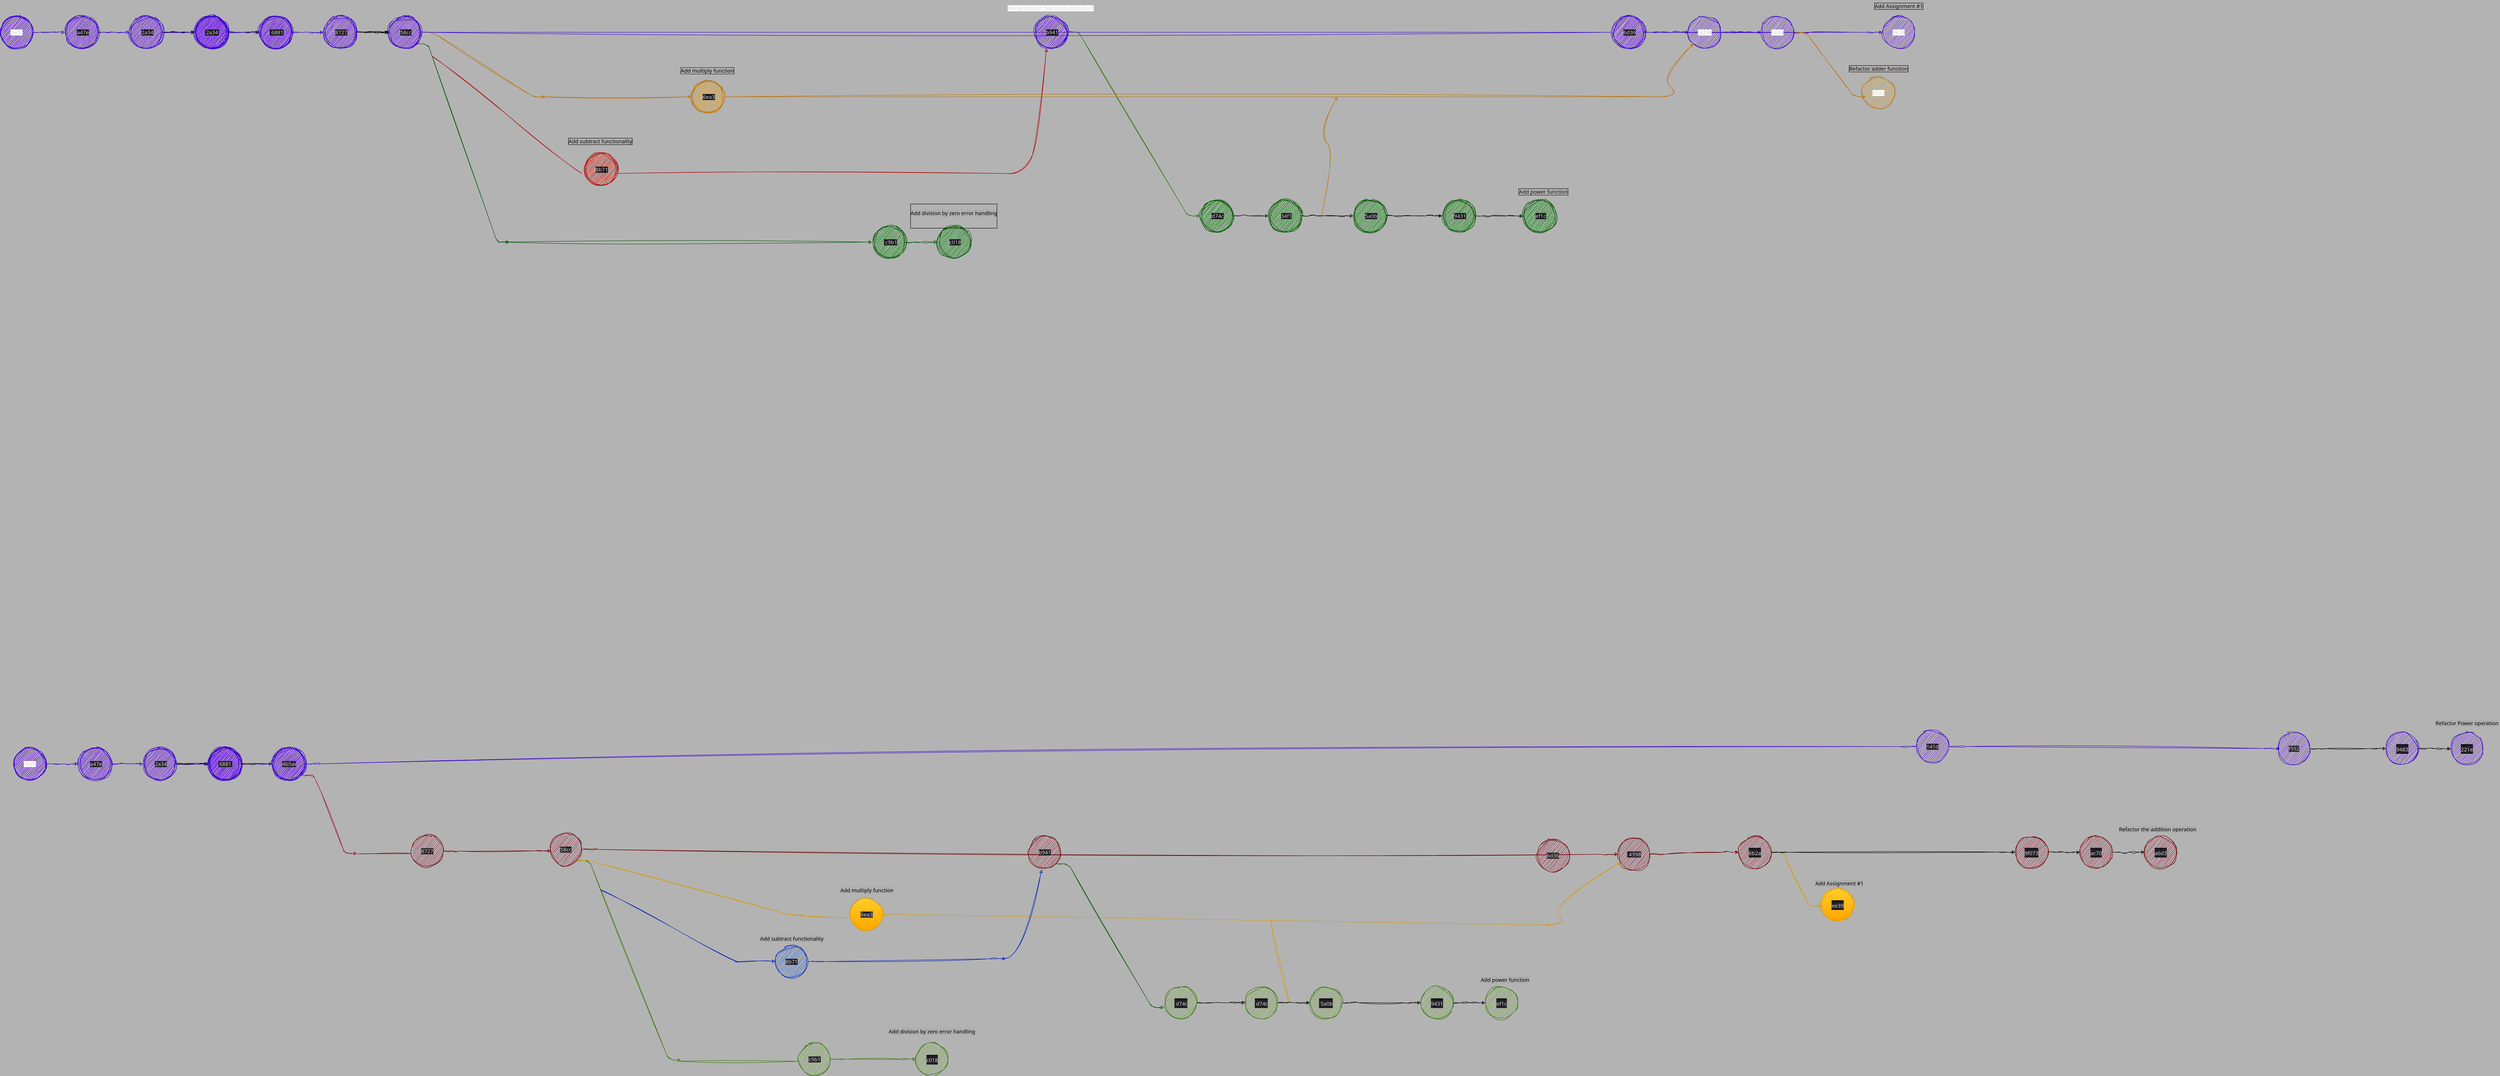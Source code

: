 <mxfile>
    <diagram id="dzqvPba69aWzb5zV2Wmh" name="Page-1">
        <mxGraphModel dx="1780" dy="796" grid="0" gridSize="10" guides="1" tooltips="1" connect="1" arrows="1" fold="1" page="1" pageScale="1" pageWidth="1100" pageHeight="850" background="#B3B3B3" math="0" shadow="0">
            <root>
                <mxCell id="0"/>
                <mxCell id="1" parent="0"/>
                <mxCell id="4" value="" style="edgeStyle=entityRelationEdgeStyle;html=1;sketch=1;curveFitting=1;jiggle=2;labelBackgroundColor=none;fontColor=#0000FF;fillColor=#6a00ff;strokeColor=#3700CC;" parent="1" source="2" target="3" edge="1">
                    <mxGeometry relative="1" as="geometry"/>
                </mxCell>
                <mxCell id="2" value="&lt;b style=&quot;color: rgb(212, 212, 212); font-family: &amp;quot;Segoe WPC&amp;quot;, &amp;quot;Segoe UI&amp;quot;, sans-serif; font-size: 13px; text-align: start; background-color: rgba(128, 128, 128, 0.1);&quot;&gt;&amp;nbsp;&lt;/b&gt;&lt;span style=&quot;color: rgb(212, 212, 212); font-family: &amp;quot;Segoe WPC&amp;quot;, &amp;quot;Segoe UI&amp;quot;, sans-serif; font-size: 13px; text-align: start; background-color: rgba(128, 128, 128, 0.1);&quot;&gt;6efd&lt;/span&gt;" style="ellipse;whiteSpace=wrap;html=1;fillColor=#6a00ff;fontColor=#ffffff;strokeColor=#3700CC;sketch=1;curveFitting=1;jiggle=2;" parent="1" vertex="1">
                    <mxGeometry x="70" y="240" width="80" height="80" as="geometry"/>
                </mxCell>
                <mxCell id="6" value="" style="edgeStyle=entityRelationEdgeStyle;html=1;sketch=1;curveFitting=1;jiggle=2;labelBackgroundColor=none;fontColor=#0000FF;fillColor=#6a00ff;strokeColor=#3700CC;" parent="1" source="3" target="5" edge="1">
                    <mxGeometry relative="1" as="geometry"/>
                </mxCell>
                <mxCell id="3" value="&lt;span style=&quot;color: rgb(212, 212, 212); font-family: &amp;quot;Segoe WPC&amp;quot;, &amp;quot;Segoe UI&amp;quot;, sans-serif; font-size: 13px; text-align: start; background-color: rgba(128, 128, 128, 0.1);&quot;&gt;a47e&lt;/span&gt;" style="ellipse;whiteSpace=wrap;html=1;fillColor=#6a00ff;fontColor=#ffffff;strokeColor=#3700CC;sketch=1;curveFitting=1;jiggle=2;" parent="1" vertex="1">
                    <mxGeometry x="230" y="240" width="80" height="80" as="geometry"/>
                </mxCell>
                <mxCell id="8" value="" style="edgeStyle=entityRelationEdgeStyle;html=1;sketch=1;curveFitting=1;jiggle=2;" parent="1" source="5" target="7" edge="1">
                    <mxGeometry relative="1" as="geometry"/>
                </mxCell>
                <mxCell id="5" value="&lt;span style=&quot;color: rgb(212, 212, 212); font-family: &amp;quot;Segoe WPC&amp;quot;, &amp;quot;Segoe UI&amp;quot;, sans-serif; font-size: 13px; text-align: start; background-color: rgba(128, 128, 128, 0.1);&quot;&gt;2a34&lt;/span&gt;" style="ellipse;whiteSpace=wrap;html=1;fillColor=#6a00ff;fontColor=#ffffff;strokeColor=#3700CC;sketch=1;curveFitting=1;jiggle=2;" parent="1" vertex="1">
                    <mxGeometry x="390" y="240" width="80" height="80" as="geometry"/>
                </mxCell>
                <mxCell id="10" value="" style="edgeStyle=entityRelationEdgeStyle;html=1;sketch=1;curveFitting=1;jiggle=2;" parent="1" source="7" target="9" edge="1">
                    <mxGeometry relative="1" as="geometry"/>
                </mxCell>
                <mxCell id="7" value="&lt;b style=&quot;color: rgb(212, 212, 212); font-family: &amp;quot;Segoe WPC&amp;quot;, &amp;quot;Segoe UI&amp;quot;, sans-serif; font-size: 13px; text-align: start; background-color: rgba(128, 128, 128, 0.1);&quot;&gt;&amp;nbsp;&lt;/b&gt;&lt;span style=&quot;color: rgb(212, 212, 212); font-family: &amp;quot;Segoe WPC&amp;quot;, &amp;quot;Segoe UI&amp;quot;, sans-serif; font-size: 13px; text-align: start; background-color: rgba(128, 128, 128, 0.1);&quot;&gt;6881&lt;/span&gt;" style="ellipse;whiteSpace=wrap;html=1;fillColor=#6a00ff;fontColor=#ffffff;strokeColor=#3700CC;sketch=1;curveFitting=1;jiggle=2;" parent="1" vertex="1">
                    <mxGeometry x="550" y="240" width="80" height="80" as="geometry"/>
                </mxCell>
                <mxCell id="12" value="" style="edgeStyle=entityRelationEdgeStyle;html=1;sketch=1;curveFitting=1;jiggle=2;labelBackgroundColor=none;fontColor=#0000FF;fillColor=#6a00ff;strokeColor=#3700CC;" parent="1" source="9" target="11" edge="1">
                    <mxGeometry relative="1" as="geometry"/>
                </mxCell>
                <mxCell id="9" value="&lt;span style=&quot;color: rgb(212, 212, 212); font-family: &amp;quot;Segoe WPC&amp;quot;, &amp;quot;Segoe UI&amp;quot;, sans-serif; font-size: 13px; text-align: start; background-color: rgba(128, 128, 128, 0.1);&quot;&gt;4b5a&lt;/span&gt;" style="ellipse;whiteSpace=wrap;html=1;fillColor=#6a00ff;fontColor=#ffffff;strokeColor=#3700CC;sketch=1;curveFitting=1;jiggle=2;" parent="1" vertex="1">
                    <mxGeometry x="710" y="240" width="80" height="80" as="geometry"/>
                </mxCell>
                <mxCell id="14" value="" style="edgeStyle=entityRelationEdgeStyle;html=1;sketch=1;curveFitting=1;jiggle=2;" parent="1" source="11" target="13" edge="1">
                    <mxGeometry relative="1" as="geometry"/>
                </mxCell>
                <mxCell id="11" value="&lt;span style=&quot;color: rgb(212, 212, 212); font-family: &amp;quot;Segoe WPC&amp;quot;, &amp;quot;Segoe UI&amp;quot;, sans-serif; font-size: 13px; text-align: start; background-color: rgba(128, 128, 128, 0.1);&quot;&gt;8727&lt;/span&gt;" style="ellipse;whiteSpace=wrap;html=1;fillColor=#6a00ff;fontColor=#ffffff;strokeColor=#3700CC;sketch=1;curveFitting=1;jiggle=2;" parent="1" vertex="1">
                    <mxGeometry x="870" y="240" width="80" height="80" as="geometry"/>
                </mxCell>
                <mxCell id="17" style="edgeStyle=entityRelationEdgeStyle;html=1;exitX=1;exitY=1;exitDx=0;exitDy=0;fillColor=#008a00;strokeColor=#005700;sketch=1;curveFitting=1;jiggle=2;" parent="1" source="13" edge="1">
                    <mxGeometry relative="1" as="geometry">
                        <mxPoint x="1330.0" y="800" as="targetPoint"/>
                    </mxGeometry>
                </mxCell>
                <mxCell id="18" style="edgeStyle=entityRelationEdgeStyle;html=1;exitX=1;exitY=0.5;exitDx=0;exitDy=0;fillColor=#f0a30a;strokeColor=#BD7000;sketch=1;curveFitting=1;jiggle=2;" parent="1" source="13" edge="1">
                    <mxGeometry relative="1" as="geometry">
                        <mxPoint x="1420" y="440" as="targetPoint"/>
                    </mxGeometry>
                </mxCell>
                <mxCell id="13" value="&lt;span style=&quot;color: rgb(212, 212, 212); font-family: &amp;quot;Segoe WPC&amp;quot;, &amp;quot;Segoe UI&amp;quot;, sans-serif; font-size: 13px; text-align: start; background-color: rgba(128, 128, 128, 0.1);&quot;&gt;58cc&lt;/span&gt;" style="ellipse;whiteSpace=wrap;html=1;fillColor=#6a00ff;fontColor=#ffffff;strokeColor=#3700CC;sketch=1;curveFitting=1;jiggle=2;" parent="1" vertex="1">
                    <mxGeometry x="1030" y="240" width="80" height="80" as="geometry"/>
                </mxCell>
                <mxCell id="20" value="" style="edgeStyle=entityRelationEdgeStyle;startArrow=none;endArrow=none;segment=10;curved=1;sourcePerimeterSpacing=0;targetPerimeterSpacing=0;fillColor=#e51400;strokeColor=#B20000;sketch=1;curveFitting=1;jiggle=2;" parent="1" edge="1">
                    <mxGeometry relative="1" as="geometry">
                        <mxPoint x="1140" y="340" as="sourcePoint"/>
                        <mxPoint x="1510" y="630" as="targetPoint"/>
                    </mxGeometry>
                </mxCell>
                <mxCell id="21" value="&lt;span style=&quot;color: rgb(212, 212, 212); font-family: &amp;quot;Segoe WPC&amp;quot;, &amp;quot;Segoe UI&amp;quot;, sans-serif; font-size: 13px; text-align: start; background-color: rgba(128, 128, 128, 0.1);&quot;&gt;8b71&lt;/span&gt;" style="ellipse;whiteSpace=wrap;html=1;fillColor=#e51400;fontColor=#ffffff;strokeColor=#B20000;sketch=1;curveFitting=1;jiggle=2;" parent="1" vertex="1">
                    <mxGeometry x="1515" y="580" width="80" height="80" as="geometry"/>
                </mxCell>
                <mxCell id="22" value="&lt;span style=&quot;font-family: &amp;quot;Segoe WPC&amp;quot;, &amp;quot;Segoe UI&amp;quot;, sans-serif; font-size: 13px; text-align: start; background-color: rgba(128, 128, 128, 0.1);&quot;&gt;Add subtract functionality&lt;/span&gt;" style="text;html=1;align=center;verticalAlign=middle;resizable=0;points=[];autosize=1;strokeColor=none;fillColor=none;sketch=1;curveFitting=1;jiggle=2;labelBorderColor=#000000;fontColor=#080808;" parent="1" vertex="1">
                    <mxGeometry x="1470" y="535" width="170" height="30" as="geometry"/>
                </mxCell>
                <mxCell id="23" value="&lt;span style=&quot;color: rgb(212, 212, 212); font-family: &amp;quot;Segoe WPC&amp;quot;, &amp;quot;Segoe UI&amp;quot;, sans-serif; font-size: 13px; text-align: start; background-color: rgba(128, 128, 128, 0.1);&quot;&gt;6ea3&lt;/span&gt;" style="ellipse;whiteSpace=wrap;html=1;fillColor=#f0a30a;fontColor=#000000;strokeColor=#BD7000;sketch=1;curveFitting=1;jiggle=2;" parent="1" vertex="1">
                    <mxGeometry x="1780" y="400" width="80" height="80" as="geometry"/>
                </mxCell>
                <mxCell id="24" value="" style="edgeStyle=none;orthogonalLoop=1;jettySize=auto;html=1;entryX=0;entryY=0.5;entryDx=0;entryDy=0;fillColor=#f0a30a;strokeColor=#BD7000;sketch=1;curveFitting=1;jiggle=2;" parent="1" target="23" edge="1">
                    <mxGeometry width="100" relative="1" as="geometry">
                        <mxPoint x="1410" y="440" as="sourcePoint"/>
                        <mxPoint x="1510" y="440" as="targetPoint"/>
                        <Array as="points"/>
                    </mxGeometry>
                </mxCell>
                <mxCell id="26" value="&lt;span style=&quot;font-family: &amp;quot;Segoe WPC&amp;quot;, &amp;quot;Segoe UI&amp;quot;, sans-serif; font-size: 13px; text-align: start; background-color: rgba(128, 128, 128, 0.1);&quot;&gt;Add multiply function&lt;/span&gt;" style="text;html=1;align=center;verticalAlign=middle;resizable=0;points=[];autosize=1;strokeColor=none;fillColor=none;sketch=1;curveFitting=1;jiggle=2;labelBorderColor=#1A1A1A;fontColor=#000000;" parent="1" vertex="1">
                    <mxGeometry x="1745" y="360" width="150" height="30" as="geometry"/>
                </mxCell>
                <mxCell id="27" value="" style="edgeStyle=none;orthogonalLoop=1;jettySize=auto;html=1;fillColor=#008a00;strokeColor=#005700;sketch=1;curveFitting=1;jiggle=2;" parent="1" edge="1">
                    <mxGeometry width="100" relative="1" as="geometry">
                        <mxPoint x="1320" y="800" as="sourcePoint"/>
                        <mxPoint x="2227.895" y="800" as="targetPoint"/>
                        <Array as="points"/>
                    </mxGeometry>
                </mxCell>
                <mxCell id="31" value="" style="edgeStyle=entityRelationEdgeStyle;html=1;fillColor=#008a00;strokeColor=#005700;sketch=1;curveFitting=1;jiggle=2;" parent="1" source="29" target="30" edge="1">
                    <mxGeometry relative="1" as="geometry"/>
                </mxCell>
                <mxCell id="29" value="&lt;b style=&quot;color: rgb(212, 212, 212); font-family: &amp;quot;Segoe WPC&amp;quot;, &amp;quot;Segoe UI&amp;quot;, sans-serif; font-size: 13px; text-align: start; background-color: rgba(128, 128, 128, 0.1);&quot;&gt;&amp;nbsp;&lt;/b&gt;&lt;span style=&quot;color: rgb(212, 212, 212); font-family: &amp;quot;Segoe WPC&amp;quot;, &amp;quot;Segoe UI&amp;quot;, sans-serif; font-size: 13px; text-align: start; background-color: rgba(128, 128, 128, 0.1);&quot;&gt;c9b1&lt;/span&gt;" style="ellipse;whiteSpace=wrap;html=1;fillColor=#008a00;fontColor=#ffffff;strokeColor=#005700;sketch=1;curveFitting=1;jiggle=2;" parent="1" vertex="1">
                    <mxGeometry x="2230" y="760" width="80" height="80" as="geometry"/>
                </mxCell>
                <mxCell id="30" value="&lt;span style=&quot;color: rgb(212, 212, 212); font-family: &amp;quot;Segoe WPC&amp;quot;, &amp;quot;Segoe UI&amp;quot;, sans-serif; font-size: 13px; text-align: start; background-color: rgba(128, 128, 128, 0.1);&quot;&gt;c018&lt;/span&gt;" style="ellipse;whiteSpace=wrap;html=1;fillColor=#008a00;fontColor=#ffffff;strokeColor=#005700;sketch=1;curveFitting=1;jiggle=2;" parent="1" vertex="1">
                    <mxGeometry x="2390" y="760" width="80" height="80" as="geometry"/>
                </mxCell>
                <mxCell id="33" value="&#10;&lt;span style=&quot;font-family: &amp;quot;Segoe WPC&amp;quot;, &amp;quot;Segoe UI&amp;quot;, sans-serif; font-size: 13px; font-style: normal; font-variant-ligatures: normal; font-variant-caps: normal; font-weight: 400; letter-spacing: normal; orphans: 2; text-align: start; text-indent: 0px; text-transform: none; widows: 2; word-spacing: 0px; -webkit-text-stroke-width: 0px; background-color: rgba(128, 128, 128, 0.1); text-decoration-thickness: initial; text-decoration-style: initial; text-decoration-color: initial; float: none; display: inline !important;&quot;&gt;Add division by zero error handling&lt;/span&gt;&#10;&#10;" style="text;html=1;align=center;verticalAlign=middle;resizable=0;points=[];autosize=1;strokeColor=none;fillColor=none;sketch=1;curveFitting=1;jiggle=2;labelBorderColor=#000000;fontColor=#000000;" parent="1" vertex="1">
                    <mxGeometry x="2315" y="705" width="230" height="60" as="geometry"/>
                </mxCell>
                <mxCell id="38" value="" style="endArrow=none;html=1;fillColor=#6a00ff;strokeColor=#3700CC;startArrow=none;sketch=1;curveFitting=1;jiggle=2;" parent="1" source="57" edge="1">
                    <mxGeometry width="50" height="50" relative="1" as="geometry">
                        <mxPoint x="1110" y="280" as="sourcePoint"/>
                        <mxPoint x="4588" y="280" as="targetPoint"/>
                    </mxGeometry>
                </mxCell>
                <mxCell id="39" value="" style="endArrow=none;html=1;fillColor=#e51400;strokeColor=#B20000;sketch=1;curveFitting=1;jiggle=2;" parent="1" edge="1">
                    <mxGeometry width="50" height="50" relative="1" as="geometry">
                        <mxPoint x="1595" y="630" as="sourcePoint"/>
                        <mxPoint x="2560" y="630" as="targetPoint"/>
                    </mxGeometry>
                </mxCell>
                <mxCell id="40" value="" style="curved=1;endArrow=classic;html=1;entryX=0.375;entryY=1;entryDx=0;entryDy=0;entryPerimeter=0;fillColor=#e51400;strokeColor=#B20000;sketch=1;curveFitting=1;jiggle=2;" parent="1" target="41" edge="1">
                    <mxGeometry width="50" height="50" relative="1" as="geometry">
                        <mxPoint x="2560" y="630" as="sourcePoint"/>
                        <mxPoint x="2670" y="280" as="targetPoint"/>
                        <Array as="points">
                            <mxPoint x="2610" y="630"/>
                            <mxPoint x="2640" y="540"/>
                        </Array>
                    </mxGeometry>
                </mxCell>
                <mxCell id="43" style="edgeStyle=entityRelationEdgeStyle;html=1;exitX=1;exitY=0.5;exitDx=0;exitDy=0;fillColor=#60a917;strokeColor=#2D7600;entryX=0;entryY=0.5;entryDx=0;entryDy=0;sketch=1;curveFitting=1;jiggle=2;" parent="1" source="41" target="44" edge="1">
                    <mxGeometry relative="1" as="geometry">
                        <mxPoint x="3020" y="740" as="targetPoint"/>
                    </mxGeometry>
                </mxCell>
                <mxCell id="41" value="&lt;span style=&quot;color: rgb(212, 212, 212); font-family: &amp;quot;Segoe WPC&amp;quot;, &amp;quot;Segoe UI&amp;quot;, sans-serif; font-size: 13px; text-align: start; background-color: rgba(128, 128, 128, 0.1);&quot;&gt;b941&lt;/span&gt;" style="ellipse;whiteSpace=wrap;html=1;fillColor=#6a00ff;fontColor=#ffffff;strokeColor=#3700CC;sketch=1;curveFitting=1;jiggle=2;" parent="1" vertex="1">
                    <mxGeometry x="2630" y="240" width="80" height="80" as="geometry"/>
                </mxCell>
                <mxCell id="42" value="&lt;span style=&quot;color: rgb(212, 212, 212); font-family: &amp;quot;Segoe WPC&amp;quot;, &amp;quot;Segoe UI&amp;quot;, sans-serif; font-size: 13px; text-align: start;&quot;&gt;Merge branch 'feature/subtraction'&lt;/span&gt;" style="text;html=1;align=center;verticalAlign=middle;resizable=0;points=[];autosize=1;strokeColor=none;fillColor=none;sketch=1;curveFitting=1;jiggle=2;labelBackgroundColor=default;" parent="1" vertex="1">
                    <mxGeometry x="2560" y="205" width="220" height="30" as="geometry"/>
                </mxCell>
                <mxCell id="46" value="" style="edgeStyle=entityRelationEdgeStyle;html=1;sketch=1;curveFitting=1;jiggle=2;" parent="1" source="44" target="45" edge="1">
                    <mxGeometry relative="1" as="geometry"/>
                </mxCell>
                <mxCell id="44" value="&lt;span style=&quot;color: rgb(212, 212, 212); font-family: &amp;quot;Segoe WPC&amp;quot;, &amp;quot;Segoe UI&amp;quot;, sans-serif; font-size: 13px; text-align: start; background-color: rgba(128, 128, 128, 0.1);&quot;&gt;d74c&lt;/span&gt;" style="ellipse;whiteSpace=wrap;html=1;fillColor=#008a00;fontColor=#ffffff;strokeColor=#005700;sketch=1;curveFitting=1;jiggle=2;" parent="1" vertex="1">
                    <mxGeometry x="3040" y="695" width="80" height="80" as="geometry"/>
                </mxCell>
                <mxCell id="48" value="" style="edgeStyle=entityRelationEdgeStyle;html=1;sketch=1;curveFitting=1;jiggle=2;" parent="1" source="45" target="47" edge="1">
                    <mxGeometry relative="1" as="geometry"/>
                </mxCell>
                <mxCell id="45" value="&lt;span style=&quot;color: rgb(212, 212, 212); font-family: &amp;quot;Segoe WPC&amp;quot;, &amp;quot;Segoe UI&amp;quot;, sans-serif; font-size: 13px; text-align: start; background-color: rgba(128, 128, 128, 0.1);&quot;&gt;34f1&lt;/span&gt;" style="ellipse;whiteSpace=wrap;html=1;fillColor=#008a00;fontColor=#ffffff;strokeColor=#005700;sketch=1;curveFitting=1;jiggle=2;" parent="1" vertex="1">
                    <mxGeometry x="3210" y="695" width="80" height="80" as="geometry"/>
                </mxCell>
                <mxCell id="50" value="" style="edgeStyle=entityRelationEdgeStyle;html=1;sketch=1;curveFitting=1;jiggle=2;" parent="1" source="47" target="49" edge="1">
                    <mxGeometry relative="1" as="geometry"/>
                </mxCell>
                <mxCell id="47" value="&lt;span style=&quot;color: rgb(212, 212, 212); font-family: &amp;quot;Segoe WPC&amp;quot;, &amp;quot;Segoe UI&amp;quot;, sans-serif; font-size: 13px; text-align: start; background-color: rgba(128, 128, 128, 0.1);&quot;&gt;5a0b&lt;/span&gt;" style="ellipse;whiteSpace=wrap;html=1;fillColor=#008a00;fontColor=#ffffff;strokeColor=#005700;sketch=1;curveFitting=1;jiggle=2;" parent="1" vertex="1">
                    <mxGeometry x="3420" y="695" width="80" height="80" as="geometry"/>
                </mxCell>
                <mxCell id="52" value="" style="edgeStyle=entityRelationEdgeStyle;html=1;sketch=1;curveFitting=1;jiggle=2;" parent="1" source="49" target="51" edge="1">
                    <mxGeometry relative="1" as="geometry"/>
                </mxCell>
                <mxCell id="49" value="&lt;span style=&quot;color: rgb(212, 212, 212); font-family: &amp;quot;Segoe WPC&amp;quot;, &amp;quot;Segoe UI&amp;quot;, sans-serif; font-size: 13px; text-align: start; background-color: rgba(128, 128, 128, 0.1);&quot;&gt;9431&lt;/span&gt;" style="ellipse;whiteSpace=wrap;html=1;fillColor=#008a00;fontColor=#ffffff;strokeColor=#005700;sketch=1;curveFitting=1;jiggle=2;" parent="1" vertex="1">
                    <mxGeometry x="3640" y="695" width="80" height="80" as="geometry"/>
                </mxCell>
                <mxCell id="51" value="&lt;span style=&quot;color: rgb(212, 212, 212); font-family: &amp;quot;Segoe WPC&amp;quot;, &amp;quot;Segoe UI&amp;quot;, sans-serif; font-size: 13px; text-align: start; background-color: rgba(128, 128, 128, 0.1);&quot;&gt;ef1c&lt;/span&gt;" style="ellipse;whiteSpace=wrap;html=1;fillColor=#008a00;fontColor=#ffffff;strokeColor=#005700;sketch=1;curveFitting=1;jiggle=2;" parent="1" vertex="1">
                    <mxGeometry x="3840" y="695" width="80" height="80" as="geometry"/>
                </mxCell>
                <mxCell id="53" value="" style="endArrow=none;html=1;fillColor=#f0a30a;strokeColor=#BD7000;sketch=1;curveFitting=1;jiggle=2;" parent="1" edge="1">
                    <mxGeometry width="50" height="50" relative="1" as="geometry">
                        <mxPoint x="1860" y="440" as="sourcePoint"/>
                        <mxPoint x="4180" y="440" as="targetPoint"/>
                    </mxGeometry>
                </mxCell>
                <mxCell id="54" value="" style="curved=1;endArrow=classic;html=1;fillColor=#f0a30a;strokeColor=#BD7000;sketch=1;curveFitting=1;jiggle=2;" parent="1" edge="1">
                    <mxGeometry width="50" height="50" relative="1" as="geometry">
                        <mxPoint x="3340" y="740" as="sourcePoint"/>
                        <mxPoint x="3380" y="440" as="targetPoint"/>
                        <Array as="points">
                            <mxPoint x="3380" y="580"/>
                            <mxPoint x="3330" y="530"/>
                        </Array>
                    </mxGeometry>
                </mxCell>
                <mxCell id="58" value="" style="endArrow=none;html=1;fillColor=#6a00ff;strokeColor=#3700CC;sketch=1;curveFitting=1;jiggle=2;" parent="1" target="57" edge="1">
                    <mxGeometry width="50" height="50" relative="1" as="geometry">
                        <mxPoint x="1110" y="280" as="sourcePoint"/>
                        <mxPoint x="4588" y="280" as="targetPoint"/>
                    </mxGeometry>
                </mxCell>
                <mxCell id="60" value="" style="edgeStyle=entityRelationEdgeStyle;html=1;fillColor=#6a00ff;strokeColor=#3700CC;sketch=1;curveFitting=1;jiggle=2;" parent="1" source="57" target="59" edge="1">
                    <mxGeometry relative="1" as="geometry"/>
                </mxCell>
                <mxCell id="57" value="&lt;span style=&quot;color: rgb(212, 212, 212); font-family: &amp;quot;Segoe WPC&amp;quot;, &amp;quot;Segoe UI&amp;quot;, sans-serif; font-size: 13px; text-align: start; background-color: rgba(128, 128, 128, 0.1);&quot;&gt;6d36&lt;/span&gt;" style="ellipse;whiteSpace=wrap;html=1;fillColor=#6a00ff;fontColor=#ffffff;strokeColor=#3700CC;sketch=1;curveFitting=1;jiggle=2;" parent="1" vertex="1">
                    <mxGeometry x="4060" y="240" width="80" height="80" as="geometry"/>
                </mxCell>
                <mxCell id="62" value="" style="edgeStyle=entityRelationEdgeStyle;html=1;fillColor=#6a00ff;strokeColor=#3700CC;sketch=1;curveFitting=1;jiggle=2;" parent="1" source="59" target="61" edge="1">
                    <mxGeometry relative="1" as="geometry"/>
                </mxCell>
                <mxCell id="59" value="&lt;b style=&quot;color: rgb(212, 212, 212); font-family: &amp;quot;Segoe WPC&amp;quot;, &amp;quot;Segoe UI&amp;quot;, sans-serif; font-size: 13px; text-align: start;&quot;&gt;&amp;nbsp;&lt;/b&gt;&lt;span style=&quot;color: rgb(212, 212, 212); font-family: &amp;quot;Segoe WPC&amp;quot;, &amp;quot;Segoe UI&amp;quot;, sans-serif; font-size: 13px; text-align: start;&quot;&gt;4398&lt;/span&gt;" style="ellipse;whiteSpace=wrap;html=1;fillColor=#6a00ff;fontColor=#ffffff;strokeColor=#3700CC;sketch=1;curveFitting=1;jiggle=2;labelBackgroundColor=default;" parent="1" vertex="1">
                    <mxGeometry x="4250" y="240" width="80" height="80" as="geometry"/>
                </mxCell>
                <mxCell id="64" value="" style="edgeStyle=entityRelationEdgeStyle;html=1;fillColor=#6a00ff;strokeColor=#3700CC;sketch=1;curveFitting=1;jiggle=2;" parent="1" source="61" target="63" edge="1">
                    <mxGeometry relative="1" as="geometry"/>
                </mxCell>
                <mxCell id="66" style="edgeStyle=entityRelationEdgeStyle;html=1;exitX=1;exitY=0.5;exitDx=0;exitDy=0;fillColor=#f0a30a;strokeColor=#BD7000;sketch=1;curveFitting=1;jiggle=2;" parent="1" source="61" edge="1">
                    <mxGeometry relative="1" as="geometry">
                        <mxPoint x="4690" y="440" as="targetPoint"/>
                    </mxGeometry>
                </mxCell>
                <mxCell id="61" value="&lt;span style=&quot;color: rgb(212, 212, 212); font-family: &amp;quot;Segoe WPC&amp;quot;, &amp;quot;Segoe UI&amp;quot;, sans-serif; font-size: 13px; text-align: start;&quot;&gt;6b2a&lt;/span&gt;" style="ellipse;whiteSpace=wrap;html=1;fillColor=#6a00ff;fontColor=#ffffff;strokeColor=#3700CC;sketch=1;curveFitting=1;jiggle=2;labelBackgroundColor=default;" parent="1" vertex="1">
                    <mxGeometry x="4430" y="240" width="80" height="80" as="geometry"/>
                </mxCell>
                <mxCell id="63" value="&lt;span style=&quot;color: rgb(212, 212, 212); font-family: &amp;quot;Segoe WPC&amp;quot;, &amp;quot;Segoe UI&amp;quot;, sans-serif; font-size: 13px; text-align: start;&quot;&gt;ee39&lt;/span&gt;" style="ellipse;whiteSpace=wrap;html=1;fillColor=#6a00ff;fontColor=#ffffff;strokeColor=#3700CC;sketch=1;curveFitting=1;jiggle=2;labelBackgroundColor=default;" parent="1" vertex="1">
                    <mxGeometry x="4730" y="240" width="80" height="80" as="geometry"/>
                </mxCell>
                <mxCell id="65" value="" style="curved=1;endArrow=classic;html=1;entryX=0;entryY=1;entryDx=0;entryDy=0;fillColor=#f0a30a;strokeColor=#BD7000;sketch=1;curveFitting=1;jiggle=2;" parent="1" target="59" edge="1">
                    <mxGeometry width="50" height="50" relative="1" as="geometry">
                        <mxPoint x="4180" y="440" as="sourcePoint"/>
                        <mxPoint x="4230" y="390" as="targetPoint"/>
                        <Array as="points">
                            <mxPoint x="4230" y="440"/>
                            <mxPoint x="4180" y="390"/>
                        </Array>
                    </mxGeometry>
                </mxCell>
                <mxCell id="67" value="&lt;span style=&quot;color: rgb(212, 212, 212); font-family: &amp;quot;Segoe WPC&amp;quot;, &amp;quot;Segoe UI&amp;quot;, sans-serif; font-size: 13px; text-align: start;&quot;&gt;892d&lt;/span&gt;" style="ellipse;whiteSpace=wrap;html=1;fillColor=#f0a30a;fontColor=#000000;strokeColor=#BD7000;sketch=1;curveFitting=1;jiggle=2;labelBackgroundColor=default;" parent="1" vertex="1">
                    <mxGeometry x="4680" y="390" width="80" height="80" as="geometry"/>
                </mxCell>
                <mxCell id="68" value="&lt;span style=&quot;font-family: &amp;quot;Segoe WPC&amp;quot;, &amp;quot;Segoe UI&amp;quot;, sans-serif; font-size: 13px; text-align: start; background-color: rgba(128, 128, 128, 0.1);&quot;&gt;Refactor adder function&lt;/span&gt;" style="text;html=1;align=center;verticalAlign=middle;resizable=0;points=[];autosize=1;strokeColor=none;fillColor=none;sketch=1;curveFitting=1;jiggle=2;labelBorderColor=#000000;fontColor=#110303;" parent="1" vertex="1">
                    <mxGeometry x="4640" y="355" width="160" height="30" as="geometry"/>
                </mxCell>
                <mxCell id="69" value="&lt;span style=&quot;font-family: &amp;quot;Segoe WPC&amp;quot;, &amp;quot;Segoe UI&amp;quot;, sans-serif; font-size: 13px; text-align: start; background-color: rgba(128, 128, 128, 0.1);&quot;&gt;Add Assignment #1&lt;/span&gt;" style="text;html=1;align=center;verticalAlign=middle;resizable=0;points=[];autosize=1;strokeColor=none;fillColor=none;sketch=1;curveFitting=1;jiggle=2;labelBorderColor=#000000;fontColor=#110303;" parent="1" vertex="1">
                    <mxGeometry x="4700" y="200" width="140" height="30" as="geometry"/>
                </mxCell>
                <mxCell id="70" value="&lt;span style=&quot;font-family: &amp;quot;Segoe WPC&amp;quot;, &amp;quot;Segoe UI&amp;quot;, sans-serif; font-size: 13px; text-align: start; background-color: rgba(128, 128, 128, 0.1);&quot;&gt;Add power function&lt;/span&gt;" style="text;html=1;align=center;verticalAlign=middle;resizable=0;points=[];autosize=1;strokeColor=none;fillColor=none;sketch=1;curveFitting=1;jiggle=2;labelBorderColor=#000000;fontColor=#1c0d0d;" parent="1" vertex="1">
                    <mxGeometry x="3820" y="660" width="140" height="30" as="geometry"/>
                </mxCell>
                <mxCell id="71" value="&lt;b style=&quot;color: rgb(212, 212, 212); font-family: &amp;quot;Segoe WPC&amp;quot;, &amp;quot;Segoe UI&amp;quot;, sans-serif; font-size: 13px; text-align: start;&quot;&gt;&amp;nbsp;&lt;/b&gt;&lt;span style=&quot;color: rgb(212, 212, 212); font-family: &amp;quot;Segoe WPC&amp;quot;, &amp;quot;Segoe UI&amp;quot;, sans-serif; font-size: 13px; text-align: start;&quot;&gt;6efd&lt;/span&gt;" style="ellipse;whiteSpace=wrap;html=1;fillColor=#6a00ff;fontColor=#ffffff;strokeColor=#3700CC;sketch=1;curveFitting=1;jiggle=2;labelBackgroundColor=default;" parent="1" vertex="1">
                    <mxGeometry x="70" y="240" width="80" height="80" as="geometry"/>
                </mxCell>
                <mxCell id="72" value="&lt;span style=&quot;color: rgb(212, 212, 212); font-family: &amp;quot;Segoe WPC&amp;quot;, &amp;quot;Segoe UI&amp;quot;, sans-serif; font-size: 13px; text-align: start;&quot;&gt;a47e&lt;/span&gt;" style="ellipse;whiteSpace=wrap;html=1;fillColor=#6a00ff;fontColor=#ffffff;strokeColor=#3700CC;sketch=1;curveFitting=1;jiggle=2;labelBackgroundColor=#18141D;" parent="1" vertex="1">
                    <mxGeometry x="234" y="240" width="80" height="80" as="geometry"/>
                </mxCell>
                <mxCell id="93" value="" style="edgeStyle=none;sketch=1;hachureGap=4;jiggle=2;curveFitting=1;html=1;fontFamily=Architects Daughter;fontSource=https%3A%2F%2Ffonts.googleapis.com%2Fcss%3Ffamily%3DArchitects%2BDaughter;fontSize=16;" parent="1" source="73" target="92" edge="1">
                    <mxGeometry relative="1" as="geometry"/>
                </mxCell>
                <mxCell id="95" value="" style="edgeStyle=none;sketch=1;hachureGap=4;jiggle=2;curveFitting=1;html=1;fontFamily=Architects Daughter;fontSource=https%3A%2F%2Ffonts.googleapis.com%2Fcss%3Ffamily%3DArchitects%2BDaughter;fontSize=16;labelBackgroundColor=none;fontColor=#0000FF;fillColor=#6a00ff;strokeColor=#3700CC;" parent="1" source="73" target="94" edge="1">
                    <mxGeometry relative="1" as="geometry"/>
                </mxCell>
                <mxCell id="73" value="&lt;span style=&quot;color: rgb(212, 212, 212); font-family: &amp;quot;Segoe WPC&amp;quot;, &amp;quot;Segoe UI&amp;quot;, sans-serif; font-size: 13px; text-align: start;&quot;&gt;2a34&lt;/span&gt;" style="ellipse;whiteSpace=wrap;html=1;fillColor=#6a00ff;fontColor=#ffffff;strokeColor=#3700CC;sketch=1;curveFitting=1;jiggle=2;labelBackgroundColor=#18141D;" parent="1" vertex="1">
                    <mxGeometry x="394" y="240" width="80" height="80" as="geometry"/>
                </mxCell>
                <mxCell id="90" value="" style="edgeStyle=none;sketch=1;hachureGap=4;jiggle=2;curveFitting=1;html=1;fontFamily=Architects Daughter;fontSource=https%3A%2F%2Ffonts.googleapis.com%2Fcss%3Ffamily%3DArchitects%2BDaughter;fontSize=16;labelBackgroundColor=none;fontColor=#0000FF;fillColor=#6a00ff;strokeColor=#3700CC;" parent="1" source="74" target="89" edge="1">
                    <mxGeometry relative="1" as="geometry"/>
                </mxCell>
                <mxCell id="74" value="&lt;b style=&quot;color: rgb(212, 212, 212); font-family: &amp;quot;Segoe WPC&amp;quot;, &amp;quot;Segoe UI&amp;quot;, sans-serif; font-size: 13px; text-align: start;&quot;&gt;&amp;nbsp;&lt;/b&gt;&lt;span style=&quot;color: rgb(212, 212, 212); font-family: &amp;quot;Segoe WPC&amp;quot;, &amp;quot;Segoe UI&amp;quot;, sans-serif; font-size: 13px; text-align: start;&quot;&gt;6881&lt;/span&gt;" style="ellipse;whiteSpace=wrap;html=1;fillColor=#6a00ff;fontColor=#ffffff;strokeColor=#3700CC;sketch=1;curveFitting=1;jiggle=2;labelBackgroundColor=#18141D;" parent="1" vertex="1">
                    <mxGeometry x="554" y="240" width="80" height="80" as="geometry"/>
                </mxCell>
                <mxCell id="75" value="&lt;span style=&quot;color: rgb(212, 212, 212); font-family: &amp;quot;Segoe WPC&amp;quot;, &amp;quot;Segoe UI&amp;quot;, sans-serif; font-size: 13px; text-align: start;&quot;&gt;4b5a&lt;/span&gt;" style="ellipse;whiteSpace=wrap;html=1;fillColor=#6a00ff;fontColor=#ffffff;strokeColor=#3700CC;sketch=1;curveFitting=1;jiggle=2;labelBackgroundColor=#18141D;" parent="1" vertex="1">
                    <mxGeometry x="714" y="240" width="80" height="80" as="geometry"/>
                </mxCell>
                <mxCell id="91" value="" style="edgeStyle=none;sketch=1;hachureGap=4;jiggle=2;curveFitting=1;html=1;fontFamily=Architects Daughter;fontSource=https%3A%2F%2Ffonts.googleapis.com%2Fcss%3Ffamily%3DArchitects%2BDaughter;fontSize=16;labelBackgroundColor=none;fontColor=#0000FF;" parent="1" source="76" target="77" edge="1">
                    <mxGeometry relative="1" as="geometry"/>
                </mxCell>
                <mxCell id="76" value="&lt;span style=&quot;color: rgb(212, 212, 212); font-family: &amp;quot;Segoe WPC&amp;quot;, &amp;quot;Segoe UI&amp;quot;, sans-serif; font-size: 13px; text-align: start;&quot;&gt;8727&lt;/span&gt;" style="ellipse;whiteSpace=wrap;html=1;fillColor=#6a00ff;fontColor=#ffffff;strokeColor=#3700CC;sketch=1;curveFitting=1;jiggle=2;labelBackgroundColor=#18141D;" parent="1" vertex="1">
                    <mxGeometry x="874" y="240" width="80" height="80" as="geometry"/>
                </mxCell>
                <mxCell id="77" value="&lt;span style=&quot;color: rgb(212, 212, 212); font-family: &amp;quot;Segoe WPC&amp;quot;, &amp;quot;Segoe UI&amp;quot;, sans-serif; font-size: 13px; text-align: start;&quot;&gt;58cc&lt;/span&gt;" style="ellipse;whiteSpace=wrap;html=1;fillColor=#6a00ff;fontColor=#ffffff;strokeColor=#3700CC;sketch=1;curveFitting=1;jiggle=2;labelBackgroundColor=#18141D;" parent="1" vertex="1">
                    <mxGeometry x="1034" y="240" width="80" height="80" as="geometry"/>
                </mxCell>
                <mxCell id="78" value="&lt;span style=&quot;color: rgb(212, 212, 212); font-family: &amp;quot;Segoe WPC&amp;quot;, &amp;quot;Segoe UI&amp;quot;, sans-serif; font-size: 13px; text-align: start;&quot;&gt;8b71&lt;/span&gt;" style="ellipse;whiteSpace=wrap;html=1;fillColor=#e51400;fontColor=#ffffff;strokeColor=#B20000;sketch=1;curveFitting=1;jiggle=2;labelBackgroundColor=#18141D;" parent="1" vertex="1">
                    <mxGeometry x="1519" y="580" width="80" height="80" as="geometry"/>
                </mxCell>
                <mxCell id="79" value="&lt;span style=&quot;color: rgb(212, 212, 212); font-family: &amp;quot;Segoe WPC&amp;quot;, &amp;quot;Segoe UI&amp;quot;, sans-serif; font-size: 13px; text-align: start;&quot;&gt;6ea3&lt;/span&gt;" style="ellipse;whiteSpace=wrap;html=1;fillColor=#f0a30a;fontColor=#000000;strokeColor=#BD7000;sketch=1;curveFitting=1;jiggle=2;labelBackgroundColor=#18141D;" parent="1" vertex="1">
                    <mxGeometry x="1784" y="400" width="80" height="80" as="geometry"/>
                </mxCell>
                <mxCell id="80" value="&lt;span style=&quot;color: rgb(212, 212, 212); font-family: &amp;quot;Segoe WPC&amp;quot;, &amp;quot;Segoe UI&amp;quot;, sans-serif; font-size: 13px; text-align: start;&quot;&gt;b941&lt;/span&gt;" style="ellipse;whiteSpace=wrap;html=1;fillColor=#6a00ff;fontColor=#ffffff;strokeColor=#3700CC;sketch=1;curveFitting=1;jiggle=2;labelBackgroundColor=#18141D;" parent="1" vertex="1">
                    <mxGeometry x="2634" y="240" width="80" height="80" as="geometry"/>
                </mxCell>
                <mxCell id="81" value="&lt;b style=&quot;color: rgb(212, 212, 212); font-family: &amp;quot;Segoe WPC&amp;quot;, &amp;quot;Segoe UI&amp;quot;, sans-serif; font-size: 13px; text-align: start;&quot;&gt;&amp;nbsp;&lt;/b&gt;&lt;span style=&quot;color: rgb(212, 212, 212); font-family: &amp;quot;Segoe WPC&amp;quot;, &amp;quot;Segoe UI&amp;quot;, sans-serif; font-size: 13px; text-align: start;&quot;&gt;c9b1&lt;/span&gt;" style="ellipse;whiteSpace=wrap;html=1;fillColor=#008a00;fontColor=#ffffff;strokeColor=#005700;sketch=1;curveFitting=1;jiggle=2;labelBackgroundColor=#18141D;" parent="1" vertex="1">
                    <mxGeometry x="2234" y="760" width="80" height="80" as="geometry"/>
                </mxCell>
                <mxCell id="82" value="&lt;span style=&quot;color: rgb(212, 212, 212); font-family: &amp;quot;Segoe WPC&amp;quot;, &amp;quot;Segoe UI&amp;quot;, sans-serif; font-size: 13px; text-align: start;&quot;&gt;c018&lt;/span&gt;" style="ellipse;whiteSpace=wrap;html=1;fillColor=#008a00;fontColor=#ffffff;strokeColor=#005700;sketch=1;curveFitting=1;jiggle=2;labelBackgroundColor=#18141D;" parent="1" vertex="1">
                    <mxGeometry x="2394" y="760" width="80" height="80" as="geometry"/>
                </mxCell>
                <mxCell id="83" value="&lt;span style=&quot;color: rgb(212, 212, 212); font-family: &amp;quot;Segoe WPC&amp;quot;, &amp;quot;Segoe UI&amp;quot;, sans-serif; font-size: 13px; text-align: start;&quot;&gt;d74c&lt;/span&gt;" style="ellipse;whiteSpace=wrap;html=1;fillColor=#008a00;fontColor=#ffffff;strokeColor=#005700;sketch=1;curveFitting=1;jiggle=2;labelBackgroundColor=#18141D;" parent="1" vertex="1">
                    <mxGeometry x="3044" y="695" width="80" height="80" as="geometry"/>
                </mxCell>
                <mxCell id="84" value="&lt;span style=&quot;color: rgb(212, 212, 212); font-family: &amp;quot;Segoe WPC&amp;quot;, &amp;quot;Segoe UI&amp;quot;, sans-serif; font-size: 13px; text-align: start;&quot;&gt;34f1&lt;/span&gt;" style="ellipse;whiteSpace=wrap;html=1;fillColor=#008a00;fontColor=#ffffff;strokeColor=#005700;sketch=1;curveFitting=1;jiggle=2;labelBackgroundColor=#18141D;" parent="1" vertex="1">
                    <mxGeometry x="3214" y="695" width="80" height="80" as="geometry"/>
                </mxCell>
                <mxCell id="85" value="&lt;span style=&quot;color: rgb(212, 212, 212); font-family: &amp;quot;Segoe WPC&amp;quot;, &amp;quot;Segoe UI&amp;quot;, sans-serif; font-size: 13px; text-align: start;&quot;&gt;5a0b&lt;/span&gt;" style="ellipse;whiteSpace=wrap;html=1;fillColor=#008a00;fontColor=#ffffff;strokeColor=#005700;sketch=1;curveFitting=1;jiggle=2;labelBackgroundColor=#18141D;" parent="1" vertex="1">
                    <mxGeometry x="3424" y="695" width="80" height="80" as="geometry"/>
                </mxCell>
                <mxCell id="86" value="&lt;span style=&quot;color: rgb(212, 212, 212); font-family: &amp;quot;Segoe WPC&amp;quot;, &amp;quot;Segoe UI&amp;quot;, sans-serif; font-size: 13px; text-align: start;&quot;&gt;9431&lt;/span&gt;" style="ellipse;whiteSpace=wrap;html=1;fillColor=#008a00;fontColor=#ffffff;strokeColor=#005700;sketch=1;curveFitting=1;jiggle=2;labelBackgroundColor=#18141D;" parent="1" vertex="1">
                    <mxGeometry x="3644" y="695" width="80" height="80" as="geometry"/>
                </mxCell>
                <mxCell id="87" value="&lt;span style=&quot;color: rgb(212, 212, 212); font-family: &amp;quot;Segoe WPC&amp;quot;, &amp;quot;Segoe UI&amp;quot;, sans-serif; font-size: 13px; text-align: start;&quot;&gt;ef1c&lt;/span&gt;" style="ellipse;whiteSpace=wrap;html=1;fillColor=#008a00;fontColor=#ffffff;strokeColor=#005700;sketch=1;curveFitting=1;jiggle=2;labelBackgroundColor=#18141D;" parent="1" vertex="1">
                    <mxGeometry x="3844" y="695" width="80" height="80" as="geometry"/>
                </mxCell>
                <mxCell id="88" value="&lt;span style=&quot;color: rgb(212, 212, 212); font-family: &amp;quot;Segoe WPC&amp;quot;, &amp;quot;Segoe UI&amp;quot;, sans-serif; font-size: 13px; text-align: start;&quot;&gt;6d36&lt;/span&gt;" style="ellipse;whiteSpace=wrap;html=1;fillColor=#6a00ff;fontColor=#ffffff;strokeColor=#3700CC;sketch=1;curveFitting=1;jiggle=2;labelBackgroundColor=#18141D;" parent="1" vertex="1">
                    <mxGeometry x="4064" y="240" width="80" height="80" as="geometry"/>
                </mxCell>
                <mxCell id="89" value="&lt;b style=&quot;color: rgb(212, 212, 212); font-family: &amp;quot;Segoe WPC&amp;quot;, &amp;quot;Segoe UI&amp;quot;, sans-serif; font-size: 13px; text-align: start;&quot;&gt;&amp;nbsp;&lt;/b&gt;&lt;span style=&quot;color: rgb(212, 212, 212); font-family: &amp;quot;Segoe WPC&amp;quot;, &amp;quot;Segoe UI&amp;quot;, sans-serif; font-size: 13px; text-align: start;&quot;&gt;6881&lt;/span&gt;" style="ellipse;whiteSpace=wrap;html=1;fillColor=#6a00ff;fontColor=#ffffff;strokeColor=#3700CC;sketch=1;curveFitting=1;jiggle=2;labelBackgroundColor=#18141D;" parent="1" vertex="1">
                    <mxGeometry x="714" y="240" width="80" height="80" as="geometry"/>
                </mxCell>
                <mxCell id="92" value="&lt;span style=&quot;color: rgb(212, 212, 212); font-family: &amp;quot;Segoe WPC&amp;quot;, &amp;quot;Segoe UI&amp;quot;, sans-serif; font-size: 13px; text-align: start;&quot;&gt;2a34&lt;/span&gt;" style="ellipse;whiteSpace=wrap;html=1;fillColor=#6a00ff;fontColor=#ffffff;strokeColor=#3700CC;sketch=1;curveFitting=1;jiggle=2;labelBackgroundColor=#18141D;" parent="1" vertex="1">
                    <mxGeometry x="554" y="240" width="80" height="80" as="geometry"/>
                </mxCell>
                <mxCell id="94" value="&lt;span style=&quot;color: rgb(212, 212, 212); font-family: &amp;quot;Segoe WPC&amp;quot;, &amp;quot;Segoe UI&amp;quot;, sans-serif; font-size: 13px; text-align: start;&quot;&gt;2a34&lt;/span&gt;" style="ellipse;whiteSpace=wrap;html=1;fillColor=#6a00ff;fontColor=#ffffff;strokeColor=#3700CC;sketch=1;curveFitting=1;jiggle=2;labelBackgroundColor=#18141D;" parent="1" vertex="1">
                    <mxGeometry x="554" y="240" width="80" height="80" as="geometry"/>
                </mxCell>
                <mxCell id="99" value="" style="edgeStyle=entityRelationEdgeStyle;html=1;sketch=1;curveFitting=1;jiggle=2;labelBackgroundColor=none;fontColor=#0000FF;fillColor=#6a00ff;strokeColor=#3700CC;" edge="1" parent="1" source="100" target="102">
                    <mxGeometry relative="1" as="geometry"/>
                </mxCell>
                <mxCell id="100" value="&lt;b style=&quot;color: rgb(212, 212, 212); font-family: &amp;quot;Segoe WPC&amp;quot;, &amp;quot;Segoe UI&amp;quot;, sans-serif; font-size: 13px; text-align: start; background-color: rgba(128, 128, 128, 0.1);&quot;&gt;&amp;nbsp;&lt;/b&gt;&lt;span style=&quot;color: rgb(212, 212, 212); font-family: &amp;quot;Segoe WPC&amp;quot;, &amp;quot;Segoe UI&amp;quot;, sans-serif; font-size: 13px; text-align: start; background-color: rgba(128, 128, 128, 0.1);&quot;&gt;6efd&lt;/span&gt;" style="ellipse;whiteSpace=wrap;html=1;fillColor=#6a00ff;fontColor=#ffffff;strokeColor=#3700CC;sketch=1;curveFitting=1;jiggle=2;" vertex="1" parent="1">
                    <mxGeometry x="103" y="2053" width="80" height="80" as="geometry"/>
                </mxCell>
                <mxCell id="101" value="" style="edgeStyle=entityRelationEdgeStyle;html=1;sketch=1;curveFitting=1;jiggle=2;labelBackgroundColor=none;fontColor=#0000FF;fillColor=#6a00ff;strokeColor=#3700CC;" edge="1" parent="1" source="102" target="104">
                    <mxGeometry relative="1" as="geometry"/>
                </mxCell>
                <mxCell id="102" value="&lt;span style=&quot;color: rgb(212, 212, 212); font-family: &amp;quot;Segoe WPC&amp;quot;, &amp;quot;Segoe UI&amp;quot;, sans-serif; font-size: 13px; text-align: start; background-color: rgba(128, 128, 128, 0.1);&quot;&gt;a47e&lt;/span&gt;" style="ellipse;whiteSpace=wrap;html=1;fillColor=#6a00ff;fontColor=#ffffff;strokeColor=#3700CC;sketch=1;curveFitting=1;jiggle=2;" vertex="1" parent="1">
                    <mxGeometry x="263" y="2053" width="80" height="80" as="geometry"/>
                </mxCell>
                <mxCell id="103" value="" style="edgeStyle=entityRelationEdgeStyle;html=1;sketch=1;curveFitting=1;jiggle=2;" edge="1" parent="1" source="104" target="106">
                    <mxGeometry relative="1" as="geometry"/>
                </mxCell>
                <mxCell id="104" value="&lt;span style=&quot;color: rgb(212, 212, 212); font-family: &amp;quot;Segoe WPC&amp;quot;, &amp;quot;Segoe UI&amp;quot;, sans-serif; font-size: 13px; text-align: start; background-color: rgba(128, 128, 128, 0.1);&quot;&gt;2a34&lt;/span&gt;" style="ellipse;whiteSpace=wrap;html=1;fillColor=#6a00ff;fontColor=#ffffff;strokeColor=#3700CC;sketch=1;curveFitting=1;jiggle=2;" vertex="1" parent="1">
                    <mxGeometry x="423" y="2053" width="80" height="80" as="geometry"/>
                </mxCell>
                <mxCell id="105" value="" style="edgeStyle=entityRelationEdgeStyle;html=1;sketch=1;curveFitting=1;jiggle=2;" edge="1" parent="1" source="106" target="107">
                    <mxGeometry relative="1" as="geometry"/>
                </mxCell>
                <mxCell id="106" value="&lt;b style=&quot;color: rgb(212, 212, 212); font-family: &amp;quot;Segoe WPC&amp;quot;, &amp;quot;Segoe UI&amp;quot;, sans-serif; font-size: 13px; text-align: start; background-color: rgba(128, 128, 128, 0.1);&quot;&gt;&amp;nbsp;&lt;/b&gt;&lt;span style=&quot;color: rgb(212, 212, 212); font-family: &amp;quot;Segoe WPC&amp;quot;, &amp;quot;Segoe UI&amp;quot;, sans-serif; font-size: 13px; text-align: start; background-color: rgba(128, 128, 128, 0.1);&quot;&gt;6881&lt;/span&gt;" style="ellipse;whiteSpace=wrap;html=1;fillColor=#6a00ff;fontColor=#ffffff;strokeColor=#3700CC;sketch=1;curveFitting=1;jiggle=2;" vertex="1" parent="1">
                    <mxGeometry x="583" y="2053" width="80" height="80" as="geometry"/>
                </mxCell>
                <mxCell id="107" value="&lt;span style=&quot;color: rgb(212, 212, 212); font-family: &amp;quot;Segoe WPC&amp;quot;, &amp;quot;Segoe UI&amp;quot;, sans-serif; font-size: 13px; text-align: start; background-color: rgba(128, 128, 128, 0.1);&quot;&gt;4b5a&lt;/span&gt;" style="ellipse;whiteSpace=wrap;html=1;fillColor=#6a00ff;fontColor=#ffffff;strokeColor=#3700CC;sketch=1;curveFitting=1;jiggle=2;" vertex="1" parent="1">
                    <mxGeometry x="743" y="2053" width="80" height="80" as="geometry"/>
                </mxCell>
                <mxCell id="108" value="&lt;b style=&quot;color: rgb(212, 212, 212); font-family: &amp;quot;Segoe WPC&amp;quot;, &amp;quot;Segoe UI&amp;quot;, sans-serif; font-size: 13px; text-align: start;&quot;&gt;&amp;nbsp;&lt;/b&gt;&lt;span style=&quot;color: rgb(212, 212, 212); font-family: &amp;quot;Segoe WPC&amp;quot;, &amp;quot;Segoe UI&amp;quot;, sans-serif; font-size: 13px; text-align: start;&quot;&gt;6efd&lt;/span&gt;" style="ellipse;whiteSpace=wrap;html=1;fillColor=#6a00ff;fontColor=#ffffff;strokeColor=#3700CC;sketch=1;curveFitting=1;jiggle=2;labelBackgroundColor=default;" vertex="1" parent="1">
                    <mxGeometry x="103" y="2053" width="80" height="80" as="geometry"/>
                </mxCell>
                <mxCell id="109" value="&lt;span style=&quot;color: rgb(212, 212, 212); font-family: &amp;quot;Segoe WPC&amp;quot;, &amp;quot;Segoe UI&amp;quot;, sans-serif; font-size: 13px; text-align: start; background-color: rgba(128, 128, 128, 0.1);&quot;&gt;a47e&lt;/span&gt;" style="ellipse;whiteSpace=wrap;html=1;fillColor=#6a00ff;fontColor=#ffffff;strokeColor=#3700CC;sketch=1;curveFitting=1;jiggle=2;labelBackgroundColor=#18141D;" vertex="1" parent="1">
                    <mxGeometry x="267" y="2053" width="80" height="80" as="geometry"/>
                </mxCell>
                <mxCell id="110" value="" style="edgeStyle=none;sketch=1;hachureGap=4;jiggle=2;curveFitting=1;html=1;fontFamily=Architects Daughter;fontSource=https%3A%2F%2Ffonts.googleapis.com%2Fcss%3Ffamily%3DArchitects%2BDaughter;fontSize=16;" edge="1" parent="1" source="112" target="117">
                    <mxGeometry relative="1" as="geometry"/>
                </mxCell>
                <mxCell id="111" value="" style="edgeStyle=none;sketch=1;hachureGap=4;jiggle=2;curveFitting=1;html=1;fontFamily=Architects Daughter;fontSource=https%3A%2F%2Ffonts.googleapis.com%2Fcss%3Ffamily%3DArchitects%2BDaughter;fontSize=16;labelBackgroundColor=none;fontColor=#0000FF;fillColor=#6a00ff;strokeColor=#3700CC;" edge="1" parent="1" source="112" target="118">
                    <mxGeometry relative="1" as="geometry"/>
                </mxCell>
                <mxCell id="112" value="&lt;span style=&quot;color: rgb(212, 212, 212); font-family: &amp;quot;Segoe WPC&amp;quot;, &amp;quot;Segoe UI&amp;quot;, sans-serif; font-size: 13px; text-align: start; background-color: rgba(128, 128, 128, 0.1);&quot;&gt;2a34&lt;/span&gt;" style="ellipse;whiteSpace=wrap;html=1;fillColor=#6a00ff;fontColor=#ffffff;strokeColor=#3700CC;sketch=1;curveFitting=1;jiggle=2;labelBackgroundColor=#18141D;" vertex="1" parent="1">
                    <mxGeometry x="427" y="2053" width="80" height="80" as="geometry"/>
                </mxCell>
                <mxCell id="113" value="" style="edgeStyle=none;sketch=1;hachureGap=4;jiggle=2;curveFitting=1;html=1;fontFamily=Architects Daughter;fontSource=https%3A%2F%2Ffonts.googleapis.com%2Fcss%3Ffamily%3DArchitects%2BDaughter;fontSize=16;labelBackgroundColor=none;fontColor=#0000FF;fillColor=#6a00ff;strokeColor=#3700CC;" edge="1" parent="1" source="114" target="116">
                    <mxGeometry relative="1" as="geometry"/>
                </mxCell>
                <mxCell id="114" value="&lt;b style=&quot;color: rgb(212, 212, 212); font-family: &amp;quot;Segoe WPC&amp;quot;, &amp;quot;Segoe UI&amp;quot;, sans-serif; font-size: 13px; text-align: start;&quot;&gt;&amp;nbsp;&lt;/b&gt;&lt;span style=&quot;color: rgb(212, 212, 212); font-family: &amp;quot;Segoe WPC&amp;quot;, &amp;quot;Segoe UI&amp;quot;, sans-serif; font-size: 13px; text-align: start;&quot;&gt;6881&lt;/span&gt;" style="ellipse;whiteSpace=wrap;html=1;fillColor=#6a00ff;fontColor=#ffffff;strokeColor=#3700CC;sketch=1;curveFitting=1;jiggle=2;labelBackgroundColor=#18141D;" vertex="1" parent="1">
                    <mxGeometry x="587" y="2053" width="80" height="80" as="geometry"/>
                </mxCell>
                <mxCell id="124" style="edgeStyle=entityRelationEdgeStyle;sketch=1;hachureGap=4;jiggle=2;curveFitting=1;html=1;exitX=1;exitY=1;exitDx=0;exitDy=0;fontFamily=Architects Daughter;fontSource=https%3A%2F%2Ffonts.googleapis.com%2Fcss%3Ffamily%3DArchitects%2BDaughter;fontSize=16;fillColor=#d80073;strokeColor=#A50040;" edge="1" parent="1" source="115">
                    <mxGeometry relative="1" as="geometry">
                        <mxPoint x="953" y="2315" as="targetPoint"/>
                    </mxGeometry>
                </mxCell>
                <mxCell id="115" value="&lt;span style=&quot;color: rgb(212, 212, 212); font-family: &amp;quot;Segoe WPC&amp;quot;, &amp;quot;Segoe UI&amp;quot;, sans-serif; font-size: 13px; text-align: start;&quot;&gt;4b5a&lt;/span&gt;" style="ellipse;whiteSpace=wrap;html=1;fillColor=#6a00ff;fontColor=#ffffff;strokeColor=#3700CC;sketch=1;curveFitting=1;jiggle=2;labelBackgroundColor=#18141D;" vertex="1" parent="1">
                    <mxGeometry x="747" y="2053" width="80" height="80" as="geometry"/>
                </mxCell>
                <mxCell id="138" style="edgeStyle=entityRelationEdgeStyle;sketch=1;hachureGap=4;jiggle=2;curveFitting=1;html=1;exitX=1;exitY=0.5;exitDx=0;exitDy=0;fontFamily=Architects Daughter;fontSource=https%3A%2F%2Ffonts.googleapis.com%2Fcss%3Ffamily%3DArchitects%2BDaughter;fontSize=16;fillColor=#6a00ff;strokeColor=#3700CC;startArrow=none;" edge="1" parent="1" source="184">
                    <mxGeometry relative="1" as="geometry">
                        <mxPoint x="5714" y="2055" as="targetPoint"/>
                    </mxGeometry>
                </mxCell>
                <mxCell id="116" value="&lt;span style=&quot;color: rgb(212, 212, 212); font-family: &amp;quot;Segoe WPC&amp;quot;, &amp;quot;Segoe UI&amp;quot;, sans-serif; font-size: 13px; text-align: start; background-color: rgba(128, 128, 128, 0.1);&quot;&gt;4b5a&lt;/span&gt;" style="ellipse;whiteSpace=wrap;html=1;fillColor=#6a00ff;fontColor=#ffffff;strokeColor=#3700CC;sketch=1;curveFitting=1;jiggle=2;labelBackgroundColor=#18141D;" vertex="1" parent="1">
                    <mxGeometry x="743" y="2053" width="80" height="80" as="geometry"/>
                </mxCell>
                <mxCell id="117" value="&lt;span style=&quot;color: rgb(212, 212, 212); font-family: &amp;quot;Segoe WPC&amp;quot;, &amp;quot;Segoe UI&amp;quot;, sans-serif; font-size: 13px; text-align: start;&quot;&gt;2a34&lt;/span&gt;" style="ellipse;whiteSpace=wrap;html=1;fillColor=#6a00ff;fontColor=#ffffff;strokeColor=#3700CC;sketch=1;curveFitting=1;jiggle=2;labelBackgroundColor=#18141D;" vertex="1" parent="1">
                    <mxGeometry x="587" y="2053" width="80" height="80" as="geometry"/>
                </mxCell>
                <mxCell id="118" value="&lt;span style=&quot;color: rgb(212, 212, 212); font-family: &amp;quot;Segoe WPC&amp;quot;, &amp;quot;Segoe UI&amp;quot;, sans-serif; font-size: 13px; text-align: start; background-color: rgba(128, 128, 128, 0.1);&quot;&gt;6881&lt;/span&gt;" style="ellipse;whiteSpace=wrap;html=1;fillColor=#6a00ff;fontColor=#ffffff;strokeColor=#3700CC;sketch=1;curveFitting=1;jiggle=2;labelBackgroundColor=#18141D;" vertex="1" parent="1">
                    <mxGeometry x="587" y="2053" width="80" height="80" as="geometry"/>
                </mxCell>
                <mxCell id="129" style="edgeStyle=entityRelationEdgeStyle;sketch=1;hachureGap=4;jiggle=2;curveFitting=1;html=1;exitX=1;exitY=0.5;exitDx=0;exitDy=0;fontFamily=Architects Daughter;fontSource=https%3A%2F%2Ffonts.googleapis.com%2Fcss%3Ffamily%3DArchitects%2BDaughter;fontSize=16;fillColor=#a20025;strokeColor=#6F0000;" edge="1" parent="1" source="126">
                    <mxGeometry relative="1" as="geometry">
                        <mxPoint x="1433.406" y="2308.5" as="targetPoint"/>
                    </mxGeometry>
                </mxCell>
                <mxCell id="126" value="&lt;span style=&quot;color: rgb(212, 212, 212); font-family: &amp;quot;Segoe WPC&amp;quot;, &amp;quot;Segoe UI&amp;quot;, sans-serif; font-size: 13px; text-align: start; background-color: rgba(128, 128, 128, 0.1);&quot;&gt;8727&lt;/span&gt;" style="ellipse;whiteSpace=wrap;html=1;fillColor=#a20025;fontColor=#ffffff;strokeColor=#6F0000;sketch=1;curveFitting=1;jiggle=2;labelBackgroundColor=#18141D;" vertex="1" parent="1">
                    <mxGeometry x="1087" y="2269" width="80" height="80" as="geometry"/>
                </mxCell>
                <mxCell id="128" value="" style="endArrow=none;html=1;sketch=1;hachureGap=4;jiggle=2;curveFitting=1;fontFamily=Architects Daughter;fontSource=https%3A%2F%2Ffonts.googleapis.com%2Fcss%3Ffamily%3DArchitects%2BDaughter;fontSize=16;entryX=-0.007;entryY=0.578;entryDx=0;entryDy=0;entryPerimeter=0;fillColor=#a20025;strokeColor=#6F0000;" edge="1" parent="1" target="126">
                    <mxGeometry width="50" height="50" relative="1" as="geometry">
                        <mxPoint x="954" y="2316" as="sourcePoint"/>
                        <mxPoint x="1004" y="2266" as="targetPoint"/>
                    </mxGeometry>
                </mxCell>
                <mxCell id="131" style="edgeStyle=entityRelationEdgeStyle;sketch=1;hachureGap=4;jiggle=2;curveFitting=1;html=1;exitX=1;exitY=1;exitDx=0;exitDy=0;fontFamily=Architects Daughter;fontSource=https%3A%2F%2Ffonts.googleapis.com%2Fcss%3Ffamily%3DArchitects%2BDaughter;fontSize=16;fillColor=#60a917;strokeColor=#2D7600;" edge="1" parent="1" source="130">
                    <mxGeometry relative="1" as="geometry">
                        <mxPoint x="1755" y="2827" as="targetPoint"/>
                    </mxGeometry>
                </mxCell>
                <mxCell id="136" style="edgeStyle=entityRelationEdgeStyle;sketch=1;hachureGap=4;jiggle=2;curveFitting=1;html=1;exitX=1;exitY=0.5;exitDx=0;exitDy=0;fontFamily=Architects Daughter;fontSource=https%3A%2F%2Ffonts.googleapis.com%2Fcss%3Ffamily%3DArchitects%2BDaughter;fontSize=16;fillColor=#a20025;strokeColor=#6F0000;entryX=0;entryY=0.5;entryDx=0;entryDy=0;" edge="1" parent="1" source="130" target="165">
                    <mxGeometry relative="1" as="geometry">
                        <mxPoint x="4061" y="2315" as="targetPoint"/>
                    </mxGeometry>
                </mxCell>
                <mxCell id="147" style="edgeStyle=entityRelationEdgeStyle;sketch=1;hachureGap=4;jiggle=2;curveFitting=1;html=1;exitX=1;exitY=1;exitDx=0;exitDy=0;fontFamily=Architects Daughter;fontSource=https%3A%2F%2Ffonts.googleapis.com%2Fcss%3Ffamily%3DArchitects%2BDaughter;fontSize=16;fillColor=#ffcd28;gradientColor=#ffa500;strokeColor=#d79b00;" edge="1" parent="1" source="130">
                    <mxGeometry relative="1" as="geometry">
                        <mxPoint x="2061.022" y="2468.685" as="targetPoint"/>
                    </mxGeometry>
                </mxCell>
                <mxCell id="130" value="&lt;span style=&quot;color: rgb(212, 212, 212); font-family: &amp;quot;Segoe WPC&amp;quot;, &amp;quot;Segoe UI&amp;quot;, sans-serif; font-size: 13px; text-align: start; background-color: rgba(128, 128, 128, 0.1);&quot;&gt;58cc&lt;/span&gt;" style="ellipse;whiteSpace=wrap;html=1;fillColor=#a20025;fontColor=#ffffff;strokeColor=#6F0000;sketch=1;curveFitting=1;jiggle=2;labelBackgroundColor=#18141D;" vertex="1" parent="1">
                    <mxGeometry x="1430" y="2265" width="80" height="80" as="geometry"/>
                </mxCell>
                <mxCell id="132" value="" style="endArrow=none;html=1;sketch=1;hachureGap=4;jiggle=2;curveFitting=1;fontFamily=Architects Daughter;fontSource=https%3A%2F%2Ffonts.googleapis.com%2Fcss%3Ffamily%3DArchitects%2BDaughter;fontSize=16;fillColor=#60a917;strokeColor=#2D7600;" edge="1" parent="1">
                    <mxGeometry width="50" height="50" relative="1" as="geometry">
                        <mxPoint x="1750" y="2830" as="sourcePoint"/>
                        <mxPoint x="2047" y="2830" as="targetPoint"/>
                    </mxGeometry>
                </mxCell>
                <mxCell id="135" value="" style="edgeStyle=entityRelationEdgeStyle;sketch=1;hachureGap=4;jiggle=2;curveFitting=1;html=1;fontFamily=Architects Daughter;fontSource=https%3A%2F%2Ffonts.googleapis.com%2Fcss%3Ffamily%3DArchitects%2BDaughter;fontSize=16;fillColor=#60a917;strokeColor=#2D7600;" edge="1" parent="1" source="133" target="134">
                    <mxGeometry relative="1" as="geometry"/>
                </mxCell>
                <mxCell id="133" value="&lt;span style=&quot;color: rgb(212, 212, 212); font-family: &amp;quot;Segoe WPC&amp;quot;, &amp;quot;Segoe UI&amp;quot;, sans-serif; font-size: 13px; text-align: start; background-color: rgba(128, 128, 128, 0.1);&quot;&gt;c9b1&lt;/span&gt;" style="ellipse;whiteSpace=wrap;html=1;fillColor=#60a917;fontColor=#ffffff;strokeColor=#2D7600;sketch=1;curveFitting=1;jiggle=2;labelBackgroundColor=#18141D;" vertex="1" parent="1">
                    <mxGeometry x="2046" y="2785" width="80" height="80" as="geometry"/>
                </mxCell>
                <mxCell id="134" value="&lt;span style=&quot;color: rgb(212, 212, 212); font-family: &amp;quot;Segoe WPC&amp;quot;, &amp;quot;Segoe UI&amp;quot;, sans-serif; font-size: 13px; text-align: start; background-color: rgba(128, 128, 128, 0.1);&quot;&gt;c018&lt;/span&gt;" style="ellipse;whiteSpace=wrap;html=1;fillColor=#60a917;fontColor=#ffffff;strokeColor=#2D7600;sketch=1;curveFitting=1;jiggle=2;labelBackgroundColor=#18141D;hachureGap=4;fontFamily=Architects Daughter;fontSource=https%3A%2F%2Ffonts.googleapis.com%2Fcss%3Ffamily%3DArchitects%2BDaughter;fontSize=20;" vertex="1" parent="1">
                    <mxGeometry x="2337" y="2785" width="80" height="80" as="geometry"/>
                </mxCell>
                <mxCell id="143" value="" style="edgeStyle=entityRelationEdgeStyle;startArrow=none;endArrow=none;segment=10;curved=1;sourcePerimeterSpacing=0;targetPerimeterSpacing=0;sketch=1;hachureGap=4;jiggle=2;curveFitting=1;fontFamily=Architects Daughter;fontSource=https%3A%2F%2Ffonts.googleapis.com%2Fcss%3Ffamily%3DArchitects%2BDaughter;fontSize=16;fillColor=#0050ef;strokeColor=#001DBC;" edge="1" parent="1">
                    <mxGeometry relative="1" as="geometry">
                        <mxPoint x="1556" y="2405" as="sourcePoint"/>
                        <mxPoint x="1898" y="2584" as="targetPoint"/>
                    </mxGeometry>
                </mxCell>
                <mxCell id="144" value="" style="endArrow=classic;html=1;sketch=1;hachureGap=4;jiggle=2;curveFitting=1;fontFamily=Architects Daughter;fontSource=https%3A%2F%2Ffonts.googleapis.com%2Fcss%3Ffamily%3DArchitects%2BDaughter;fontSize=16;fillColor=#0050ef;strokeColor=#001DBC;" edge="1" parent="1">
                    <mxGeometry width="50" height="50" relative="1" as="geometry">
                        <mxPoint x="1889" y="2584" as="sourcePoint"/>
                        <mxPoint x="1989" y="2582" as="targetPoint"/>
                    </mxGeometry>
                </mxCell>
                <mxCell id="151" style="edgeStyle=entityRelationEdgeStyle;sketch=1;hachureGap=4;jiggle=2;curveFitting=1;html=1;exitX=1;exitY=0.5;exitDx=0;exitDy=0;fontFamily=Architects Daughter;fontSource=https%3A%2F%2Ffonts.googleapis.com%2Fcss%3Ffamily%3DArchitects%2BDaughter;fontSize=16;fillColor=#0050ef;strokeColor=#001DBC;" edge="1" parent="1" source="146">
                    <mxGeometry relative="1" as="geometry">
                        <mxPoint x="2559" y="2576" as="targetPoint"/>
                    </mxGeometry>
                </mxCell>
                <mxCell id="146" value="&lt;span style=&quot;color: rgb(212, 212, 212); font-family: &amp;quot;Segoe WPC&amp;quot;, &amp;quot;Segoe UI&amp;quot;, sans-serif; font-size: 13px; text-align: start; background-color: rgba(128, 128, 128, 0.1);&quot;&gt;8b71&lt;/span&gt;" style="ellipse;whiteSpace=wrap;html=1;fillColor=#0050ef;fontColor=#ffffff;strokeColor=#001DBC;sketch=1;curveFitting=1;jiggle=2;labelBackgroundColor=#18141D;" vertex="1" parent="1">
                    <mxGeometry x="1989" y="2543" width="80" height="80" as="geometry"/>
                </mxCell>
                <mxCell id="150" style="edgeStyle=entityRelationEdgeStyle;sketch=1;hachureGap=4;jiggle=2;curveFitting=1;html=1;exitX=1;exitY=0.5;exitDx=0;exitDy=0;fontFamily=Architects Daughter;fontSource=https%3A%2F%2Ffonts.googleapis.com%2Fcss%3Ffamily%3DArchitects%2BDaughter;fontSize=16;fillColor=#ffcd28;gradientColor=#ffa500;strokeColor=#d79b00;" edge="1" parent="1" source="148">
                    <mxGeometry relative="1" as="geometry">
                        <mxPoint x="3909" y="2492" as="targetPoint"/>
                    </mxGeometry>
                </mxCell>
                <mxCell id="148" value="&lt;span style=&quot;color: rgb(212, 212, 212); font-family: &amp;quot;Segoe WPC&amp;quot;, &amp;quot;Segoe UI&amp;quot;, sans-serif; font-size: 13px; text-align: start; background-color: rgba(128, 128, 128, 0.1);&quot;&gt;6ea3&lt;/span&gt;" style="ellipse;whiteSpace=wrap;html=1;fillColor=#ffcd28;strokeColor=#d79b00;sketch=1;curveFitting=1;jiggle=2;labelBackgroundColor=#18141D;gradientColor=#ffa500;" vertex="1" parent="1">
                    <mxGeometry x="2175" y="2426" width="80" height="80" as="geometry"/>
                </mxCell>
                <mxCell id="149" value="" style="endArrow=none;html=1;sketch=1;hachureGap=4;jiggle=2;curveFitting=1;fontFamily=Architects Daughter;fontSource=https%3A%2F%2Ffonts.googleapis.com%2Fcss%3Ffamily%3DArchitects%2BDaughter;fontSize=16;entryX=-0.047;entryY=0.596;entryDx=0;entryDy=0;entryPerimeter=0;fillColor=#ffcd28;gradientColor=#ffa500;strokeColor=#d79b00;" edge="1" parent="1" target="148">
                    <mxGeometry width="50" height="50" relative="1" as="geometry">
                        <mxPoint x="2056" y="2470" as="sourcePoint"/>
                        <mxPoint x="2106" y="2420" as="targetPoint"/>
                    </mxGeometry>
                </mxCell>
                <mxCell id="152" value="" style="curved=1;endArrow=classic;html=1;sketch=1;hachureGap=4;jiggle=2;curveFitting=1;fontFamily=Architects Daughter;fontSource=https%3A%2F%2Ffonts.googleapis.com%2Fcss%3Ffamily%3DArchitects%2BDaughter;fontSize=16;entryX=0.4;entryY=1.038;entryDx=0;entryDy=0;entryPerimeter=0;fillColor=#0050ef;strokeColor=#001DBC;" edge="1" parent="1" target="153">
                    <mxGeometry width="50" height="50" relative="1" as="geometry">
                        <mxPoint x="2552" y="2575" as="sourcePoint"/>
                        <mxPoint x="2666" y="2318" as="targetPoint"/>
                        <Array as="points">
                            <mxPoint x="2600" y="2585"/>
                        </Array>
                    </mxGeometry>
                </mxCell>
                <mxCell id="154" style="edgeStyle=entityRelationEdgeStyle;sketch=1;hachureGap=4;jiggle=2;curveFitting=1;html=1;exitX=1;exitY=1;exitDx=0;exitDy=0;fontFamily=Architects Daughter;fontSource=https%3A%2F%2Ffonts.googleapis.com%2Fcss%3Ffamily%3DArchitects%2BDaughter;fontSize=16;fillColor=#008a00;strokeColor=#005700;" edge="1" parent="1" source="153">
                    <mxGeometry relative="1" as="geometry">
                        <mxPoint x="2951.317" y="2696.581" as="targetPoint"/>
                    </mxGeometry>
                </mxCell>
                <mxCell id="153" value="&lt;span style=&quot;color: rgb(212, 212, 212); font-family: &amp;quot;Segoe WPC&amp;quot;, &amp;quot;Segoe UI&amp;quot;, sans-serif; font-size: 13px; text-align: start; background-color: rgba(128, 128, 128, 0.1);&quot;&gt;b941&lt;/span&gt;" style="ellipse;whiteSpace=wrap;html=1;fillColor=#a20025;strokeColor=#6F0000;sketch=1;curveFitting=1;jiggle=2;labelBackgroundColor=#18141D;fontColor=#ffffff;" vertex="1" parent="1">
                    <mxGeometry x="2616" y="2272" width="80" height="80" as="geometry"/>
                </mxCell>
                <mxCell id="157" value="" style="edgeStyle=entityRelationEdgeStyle;sketch=1;hachureGap=4;jiggle=2;curveFitting=1;html=1;fontFamily=Architects Daughter;fontSource=https%3A%2F%2Ffonts.googleapis.com%2Fcss%3Ffamily%3DArchitects%2BDaughter;fontSize=16;" edge="1" parent="1" source="155" target="156">
                    <mxGeometry relative="1" as="geometry"/>
                </mxCell>
                <mxCell id="155" value="&lt;b style=&quot;color: rgb(212, 212, 212); font-family: &amp;quot;Segoe WPC&amp;quot;, &amp;quot;Segoe UI&amp;quot;, sans-serif; font-size: 13px; text-align: start; background-color: rgba(128, 128, 128, 0.1);&quot;&gt;&amp;nbsp;&lt;/b&gt;&lt;span style=&quot;color: rgb(212, 212, 212); font-family: &amp;quot;Segoe WPC&amp;quot;, &amp;quot;Segoe UI&amp;quot;, sans-serif; font-size: 13px; text-align: start; background-color: rgba(128, 128, 128, 0.1);&quot;&gt;d74c&lt;/span&gt;" style="ellipse;whiteSpace=wrap;html=1;fillColor=#60a917;fontColor=#ffffff;strokeColor=#2D7600;sketch=1;curveFitting=1;jiggle=2;labelBackgroundColor=#18141D;hachureGap=4;fontFamily=Architects Daughter;fontSource=https%3A%2F%2Ffonts.googleapis.com%2Fcss%3Ffamily%3DArchitects%2BDaughter;fontSize=20;" vertex="1" parent="1">
                    <mxGeometry x="2953" y="2645" width="80" height="80" as="geometry"/>
                </mxCell>
                <mxCell id="159" value="" style="edgeStyle=entityRelationEdgeStyle;sketch=1;hachureGap=4;jiggle=2;curveFitting=1;html=1;fontFamily=Architects Daughter;fontSource=https%3A%2F%2Ffonts.googleapis.com%2Fcss%3Ffamily%3DArchitects%2BDaughter;fontSize=16;" edge="1" parent="1" source="156" target="158">
                    <mxGeometry relative="1" as="geometry"/>
                </mxCell>
                <mxCell id="156" value="&lt;b style=&quot;color: rgb(212, 212, 212); font-family: &amp;quot;Segoe WPC&amp;quot;, &amp;quot;Segoe UI&amp;quot;, sans-serif; font-size: 13px; text-align: start; background-color: rgba(128, 128, 128, 0.1);&quot;&gt;&amp;nbsp;&lt;/b&gt;&lt;span style=&quot;color: rgb(212, 212, 212); font-family: &amp;quot;Segoe WPC&amp;quot;, &amp;quot;Segoe UI&amp;quot;, sans-serif; font-size: 13px; text-align: start; background-color: rgba(128, 128, 128, 0.1);&quot;&gt;d74c&lt;/span&gt;" style="ellipse;whiteSpace=wrap;html=1;fillColor=#60a917;fontColor=#ffffff;strokeColor=#2D7600;sketch=1;curveFitting=1;jiggle=2;labelBackgroundColor=#18141D;hachureGap=4;fontFamily=Architects Daughter;fontSource=https%3A%2F%2Ffonts.googleapis.com%2Fcss%3Ffamily%3DArchitects%2BDaughter;fontSize=20;" vertex="1" parent="1">
                    <mxGeometry x="3152" y="2645" width="80" height="80" as="geometry"/>
                </mxCell>
                <mxCell id="161" value="" style="edgeStyle=entityRelationEdgeStyle;sketch=1;hachureGap=4;jiggle=2;curveFitting=1;html=1;fontFamily=Architects Daughter;fontSource=https%3A%2F%2Ffonts.googleapis.com%2Fcss%3Ffamily%3DArchitects%2BDaughter;fontSize=16;" edge="1" parent="1" source="158" target="160">
                    <mxGeometry relative="1" as="geometry"/>
                </mxCell>
                <mxCell id="158" value="&lt;b style=&quot;color: rgb(212, 212, 212); font-family: &amp;quot;Segoe WPC&amp;quot;, &amp;quot;Segoe UI&amp;quot;, sans-serif; font-size: 13px; text-align: start; background-color: rgba(128, 128, 128, 0.1);&quot;&gt;&amp;nbsp;&lt;/b&gt;&lt;span style=&quot;color: rgb(212, 212, 212); font-family: &amp;quot;Segoe WPC&amp;quot;, &amp;quot;Segoe UI&amp;quot;, sans-serif; font-size: 13px; text-align: start; background-color: rgba(128, 128, 128, 0.1);&quot;&gt;5a0b&lt;/span&gt;" style="ellipse;whiteSpace=wrap;html=1;fillColor=#60a917;fontColor=#ffffff;strokeColor=#2D7600;sketch=1;curveFitting=1;jiggle=2;labelBackgroundColor=#18141D;hachureGap=4;fontFamily=Architects Daughter;fontSource=https%3A%2F%2Ffonts.googleapis.com%2Fcss%3Ffamily%3DArchitects%2BDaughter;fontSize=20;" vertex="1" parent="1">
                    <mxGeometry x="3312" y="2645" width="80" height="80" as="geometry"/>
                </mxCell>
                <mxCell id="183" value="" style="edgeStyle=entityRelationEdgeStyle;sketch=1;hachureGap=4;jiggle=2;curveFitting=1;html=1;fontFamily=Architects Daughter;fontSource=https%3A%2F%2Ffonts.googleapis.com%2Fcss%3Ffamily%3DArchitects%2BDaughter;fontSize=16;" edge="1" parent="1" source="160" target="182">
                    <mxGeometry relative="1" as="geometry"/>
                </mxCell>
                <mxCell id="160" value="&lt;span style=&quot;color: rgb(212, 212, 212); font-family: &amp;quot;Segoe WPC&amp;quot;, &amp;quot;Segoe UI&amp;quot;, sans-serif; font-size: 13px; text-align: start; background-color: rgba(128, 128, 128, 0.1);&quot;&gt;9431&lt;/span&gt;" style="ellipse;whiteSpace=wrap;html=1;fillColor=#60a917;fontColor=#ffffff;strokeColor=#2D7600;sketch=1;curveFitting=1;jiggle=2;labelBackgroundColor=#18141D;hachureGap=4;fontFamily=Architects Daughter;fontSource=https%3A%2F%2Ffonts.googleapis.com%2Fcss%3Ffamily%3DArchitects%2BDaughter;fontSize=20;" vertex="1" parent="1">
                    <mxGeometry x="3587" y="2645" width="80" height="80" as="geometry"/>
                </mxCell>
                <mxCell id="162" value="" style="endArrow=none;html=1;sketch=1;hachureGap=4;jiggle=2;curveFitting=1;fontFamily=Architects Daughter;fontSource=https%3A%2F%2Ffonts.googleapis.com%2Fcss%3Ffamily%3DArchitects%2BDaughter;fontSize=16;fillColor=#ffcd28;strokeColor=#d79b00;gradientColor=#ffa500;" edge="1" parent="1">
                    <mxGeometry width="50" height="50" relative="1" as="geometry">
                        <mxPoint x="3262" y="2688" as="sourcePoint"/>
                        <mxPoint x="3214" y="2480" as="targetPoint"/>
                    </mxGeometry>
                </mxCell>
                <mxCell id="163" value="&lt;span style=&quot;color: rgb(212, 212, 212); font-family: &amp;quot;Segoe WPC&amp;quot;, &amp;quot;Segoe UI&amp;quot;, sans-serif; font-size: 13px; text-align: start; background-color: rgba(128, 128, 128, 0.1);&quot;&gt;6d36&lt;/span&gt;" style="ellipse;whiteSpace=wrap;html=1;fillColor=#a20025;strokeColor=#6F0000;sketch=1;curveFitting=1;jiggle=2;labelBackgroundColor=#18141D;fontColor=#ffffff;" vertex="1" parent="1">
                    <mxGeometry x="3874" y="2280" width="80" height="80" as="geometry"/>
                </mxCell>
                <mxCell id="164" value="" style="curved=1;endArrow=classic;html=1;sketch=1;hachureGap=4;jiggle=2;curveFitting=1;fontFamily=Architects Daughter;fontSource=https%3A%2F%2Ffonts.googleapis.com%2Fcss%3Ffamily%3DArchitects%2BDaughter;fontSize=16;fillColor=#ffcd28;gradientColor=#ffa500;strokeColor=#d79b00;" edge="1" parent="1" target="165">
                    <mxGeometry width="50" height="50" relative="1" as="geometry">
                        <mxPoint x="3904" y="2491" as="sourcePoint"/>
                        <mxPoint x="4091" y="2372" as="targetPoint"/>
                        <Array as="points">
                            <mxPoint x="3954" y="2491"/>
                            <mxPoint x="3904" y="2441"/>
                        </Array>
                    </mxGeometry>
                </mxCell>
                <mxCell id="167" value="" style="edgeStyle=entityRelationEdgeStyle;sketch=1;hachureGap=4;jiggle=2;curveFitting=1;html=1;fontFamily=Architects Daughter;fontSource=https%3A%2F%2Ffonts.googleapis.com%2Fcss%3Ffamily%3DArchitects%2BDaughter;fontSize=16;fillColor=#a20025;strokeColor=#6F0000;" edge="1" parent="1" source="165" target="166">
                    <mxGeometry relative="1" as="geometry"/>
                </mxCell>
                <mxCell id="165" value="&lt;b style=&quot;color: rgb(212, 212, 212); font-family: &amp;quot;Segoe WPC&amp;quot;, &amp;quot;Segoe UI&amp;quot;, sans-serif; font-size: 13px; text-align: start; background-color: rgba(128, 128, 128, 0.1);&quot;&gt;&amp;nbsp;&lt;/b&gt;&lt;span style=&quot;color: rgb(212, 212, 212); font-family: &amp;quot;Segoe WPC&amp;quot;, &amp;quot;Segoe UI&amp;quot;, sans-serif; font-size: 13px; text-align: start; background-color: rgba(128, 128, 128, 0.1);&quot;&gt;4398&lt;/span&gt;" style="ellipse;whiteSpace=wrap;html=1;fillColor=#a20025;strokeColor=#6F0000;sketch=1;curveFitting=1;jiggle=2;labelBackgroundColor=#18141D;fontColor=#ffffff;" vertex="1" parent="1">
                    <mxGeometry x="4075" y="2277" width="80" height="80" as="geometry"/>
                </mxCell>
                <mxCell id="168" style="edgeStyle=entityRelationEdgeStyle;sketch=1;hachureGap=4;jiggle=2;curveFitting=1;html=1;exitX=1;exitY=0.5;exitDx=0;exitDy=0;fontFamily=Architects Daughter;fontSource=https%3A%2F%2Ffonts.googleapis.com%2Fcss%3Ffamily%3DArchitects%2BDaughter;fontSize=16;entryX=0.002;entryY=0.538;entryDx=0;entryDy=0;entryPerimeter=0;fillColor=#ffcd28;strokeColor=#d79b00;gradientColor=#ffa500;" edge="1" parent="1" source="166" target="169">
                    <mxGeometry relative="1" as="geometry">
                        <mxPoint x="4579.144" y="2447.398" as="targetPoint"/>
                    </mxGeometry>
                </mxCell>
                <mxCell id="170" style="edgeStyle=entityRelationEdgeStyle;sketch=1;hachureGap=4;jiggle=2;curveFitting=1;html=1;exitX=1;exitY=0.5;exitDx=0;exitDy=0;fontFamily=Architects Daughter;fontSource=https%3A%2F%2Ffonts.googleapis.com%2Fcss%3Ffamily%3DArchitects%2BDaughter;fontSize=16;" edge="1" parent="1" source="166">
                    <mxGeometry relative="1" as="geometry">
                        <mxPoint x="5058.726" y="2311.652" as="targetPoint"/>
                    </mxGeometry>
                </mxCell>
                <mxCell id="166" value="&lt;span style=&quot;color: rgb(212, 212, 212); font-family: &amp;quot;Segoe WPC&amp;quot;, &amp;quot;Segoe UI&amp;quot;, sans-serif; font-size: 13px; text-align: start; background-color: rgba(128, 128, 128, 0.1);&quot;&gt;6b2a&lt;/span&gt;" style="ellipse;whiteSpace=wrap;html=1;fillColor=#a20025;strokeColor=#6F0000;sketch=1;curveFitting=1;jiggle=2;labelBackgroundColor=#18141D;fontColor=#ffffff;hachureGap=4;fontFamily=Architects Daughter;fontSource=https%3A%2F%2Ffonts.googleapis.com%2Fcss%3Ffamily%3DArchitects%2BDaughter;fontSize=20;" vertex="1" parent="1">
                    <mxGeometry x="4374" y="2272" width="80" height="80" as="geometry"/>
                </mxCell>
                <mxCell id="169" value="&lt;span style=&quot;color: rgb(212, 212, 212); font-family: &amp;quot;Segoe WPC&amp;quot;, &amp;quot;Segoe UI&amp;quot;, sans-serif; font-size: 13px; text-align: start; background-color: rgba(128, 128, 128, 0.1);&quot;&gt;ee39&lt;/span&gt;" style="ellipse;whiteSpace=wrap;html=1;fillColor=#ffcd28;strokeColor=#d79b00;sketch=1;curveFitting=1;jiggle=2;labelBackgroundColor=#18141D;hachureGap=4;fontFamily=Architects Daughter;fontSource=https%3A%2F%2Ffonts.googleapis.com%2Fcss%3Ffamily%3DArchitects%2BDaughter;fontSize=20;gradientColor=#ffa500;" vertex="1" parent="1">
                    <mxGeometry x="4579" y="2402" width="80" height="80" as="geometry"/>
                </mxCell>
                <mxCell id="173" value="" style="edgeStyle=entityRelationEdgeStyle;sketch=1;hachureGap=4;jiggle=2;curveFitting=1;html=1;fontFamily=Architects Daughter;fontSource=https%3A%2F%2Ffonts.googleapis.com%2Fcss%3Ffamily%3DArchitects%2BDaughter;fontSize=16;" edge="1" parent="1" source="171" target="172">
                    <mxGeometry relative="1" as="geometry"/>
                </mxCell>
                <mxCell id="171" value="&lt;span style=&quot;color: rgb(212, 212, 212); font-family: &amp;quot;Segoe WPC&amp;quot;, &amp;quot;Segoe UI&amp;quot;, sans-serif; font-size: 13px; text-align: start; background-color: rgba(128, 128, 128, 0.1);&quot;&gt;9f073&lt;/span&gt;" style="ellipse;whiteSpace=wrap;html=1;fillColor=#a20025;strokeColor=#6F0000;sketch=1;curveFitting=1;jiggle=2;labelBackgroundColor=#18141D;fontColor=#ffffff;hachureGap=4;fontFamily=Architects Daughter;fontSource=https%3A%2F%2Ffonts.googleapis.com%2Fcss%3Ffamily%3DArchitects%2BDaughter;fontSize=20;" vertex="1" parent="1">
                    <mxGeometry x="5059" y="2272" width="80" height="80" as="geometry"/>
                </mxCell>
                <mxCell id="175" value="" style="edgeStyle=entityRelationEdgeStyle;sketch=1;hachureGap=4;jiggle=2;curveFitting=1;html=1;fontFamily=Architects Daughter;fontSource=https%3A%2F%2Ffonts.googleapis.com%2Fcss%3Ffamily%3DArchitects%2BDaughter;fontSize=16;" edge="1" parent="1" source="172" target="174">
                    <mxGeometry relative="1" as="geometry"/>
                </mxCell>
                <mxCell id="172" value="&lt;span style=&quot;color: rgb(212, 212, 212); font-family: &amp;quot;Segoe WPC&amp;quot;, &amp;quot;Segoe UI&amp;quot;, sans-serif; font-size: 13px; text-align: start; background-color: rgba(128, 128, 128, 0.1);&quot;&gt;ac70&lt;/span&gt;" style="ellipse;whiteSpace=wrap;html=1;fillColor=#a20025;strokeColor=#6F0000;sketch=1;curveFitting=1;jiggle=2;labelBackgroundColor=#18141D;fontColor=#ffffff;hachureGap=4;fontFamily=Architects Daughter;fontSource=https%3A%2F%2Ffonts.googleapis.com%2Fcss%3Ffamily%3DArchitects%2BDaughter;fontSize=20;" vertex="1" parent="1">
                    <mxGeometry x="5219" y="2272" width="80" height="80" as="geometry"/>
                </mxCell>
                <mxCell id="174" value="&lt;span style=&quot;color: rgb(212, 212, 212); font-family: &amp;quot;Segoe WPC&amp;quot;, &amp;quot;Segoe UI&amp;quot;, sans-serif; font-size: 13px; text-align: start; background-color: rgba(128, 128, 128, 0.1);&quot;&gt;a6d3&lt;/span&gt;" style="ellipse;whiteSpace=wrap;html=1;fillColor=#a20025;strokeColor=#6F0000;sketch=1;curveFitting=1;jiggle=2;labelBackgroundColor=#18141D;fontColor=#ffffff;hachureGap=4;fontFamily=Architects Daughter;fontSource=https%3A%2F%2Ffonts.googleapis.com%2Fcss%3Ffamily%3DArchitects%2BDaughter;fontSize=20;" vertex="1" parent="1">
                    <mxGeometry x="5379" y="2272" width="80" height="80" as="geometry"/>
                </mxCell>
                <mxCell id="178" style="edgeStyle=entityRelationEdgeStyle;sketch=1;hachureGap=4;jiggle=2;curveFitting=1;html=1;exitX=1;exitY=0.5;exitDx=0;exitDy=0;fontFamily=Architects Daughter;fontSource=https%3A%2F%2Ffonts.googleapis.com%2Fcss%3Ffamily%3DArchitects%2BDaughter;fontSize=16;" edge="1" parent="1" source="176" target="177">
                    <mxGeometry relative="1" as="geometry"/>
                </mxCell>
                <mxCell id="176" value="&lt;span style=&quot;color: rgb(212, 212, 212); font-family: &amp;quot;Segoe WPC&amp;quot;, &amp;quot;Segoe UI&amp;quot;, sans-serif; font-size: 13px; text-align: start; background-color: rgba(128, 128, 128, 0.1);&quot;&gt;f592&lt;/span&gt;" style="ellipse;whiteSpace=wrap;html=1;fillColor=#6a00ff;fontColor=#ffffff;strokeColor=#3700CC;sketch=1;curveFitting=1;jiggle=2;labelBackgroundColor=#18141D;" vertex="1" parent="1">
                    <mxGeometry x="5709" y="2015" width="80" height="80" as="geometry"/>
                </mxCell>
                <mxCell id="180" value="" style="edgeStyle=entityRelationEdgeStyle;sketch=1;hachureGap=4;jiggle=2;curveFitting=1;html=1;fontFamily=Architects Daughter;fontSource=https%3A%2F%2Ffonts.googleapis.com%2Fcss%3Ffamily%3DArchitects%2BDaughter;fontSize=16;" edge="1" parent="1" source="177" target="179">
                    <mxGeometry relative="1" as="geometry"/>
                </mxCell>
                <mxCell id="177" value="&lt;span style=&quot;color: rgb(212, 212, 212); font-family: &amp;quot;Segoe WPC&amp;quot;, &amp;quot;Segoe UI&amp;quot;, sans-serif; font-size: 13px; text-align: start; background-color: rgba(128, 128, 128, 0.1);&quot;&gt;9483&lt;/span&gt;" style="ellipse;whiteSpace=wrap;html=1;fillColor=#6a00ff;fontColor=#ffffff;strokeColor=#3700CC;sketch=1;curveFitting=1;jiggle=2;labelBackgroundColor=#18141D;hachureGap=4;fontFamily=Architects Daughter;fontSource=https%3A%2F%2Ffonts.googleapis.com%2Fcss%3Ffamily%3DArchitects%2BDaughter;fontSize=20;" vertex="1" parent="1">
                    <mxGeometry x="5977" y="2015" width="80" height="80" as="geometry"/>
                </mxCell>
                <mxCell id="179" value="&lt;span style=&quot;color: rgb(212, 212, 212); font-family: &amp;quot;Segoe WPC&amp;quot;, &amp;quot;Segoe UI&amp;quot;, sans-serif; font-size: 13px; text-align: start; background-color: rgba(128, 128, 128, 0.1);&quot;&gt;221e&lt;/span&gt;" style="ellipse;whiteSpace=wrap;html=1;fillColor=#6a00ff;fontColor=#ffffff;strokeColor=#3700CC;sketch=1;curveFitting=1;jiggle=2;labelBackgroundColor=#18141D;hachureGap=4;fontFamily=Architects Daughter;fontSource=https%3A%2F%2Ffonts.googleapis.com%2Fcss%3Ffamily%3DArchitects%2BDaughter;fontSize=20;" vertex="1" parent="1">
                    <mxGeometry x="6137" y="2015" width="80" height="80" as="geometry"/>
                </mxCell>
                <mxCell id="182" value="&lt;span style=&quot;color: rgb(212, 212, 212); font-family: &amp;quot;Segoe WPC&amp;quot;, &amp;quot;Segoe UI&amp;quot;, sans-serif; font-size: 13px; text-align: start; background-color: rgba(128, 128, 128, 0.1);&quot;&gt;ef1c&lt;/span&gt;" style="ellipse;whiteSpace=wrap;html=1;fillColor=#60a917;fontColor=#ffffff;strokeColor=#2D7600;sketch=1;curveFitting=1;jiggle=2;labelBackgroundColor=#18141D;hachureGap=4;fontFamily=Architects Daughter;fontSource=https%3A%2F%2Ffonts.googleapis.com%2Fcss%3Ffamily%3DArchitects%2BDaughter;fontSize=20;" vertex="1" parent="1">
                    <mxGeometry x="3747" y="2645" width="80" height="80" as="geometry"/>
                </mxCell>
                <mxCell id="185" value="" style="edgeStyle=entityRelationEdgeStyle;sketch=1;hachureGap=4;jiggle=2;curveFitting=1;html=1;exitX=1;exitY=0.5;exitDx=0;exitDy=0;fontFamily=Architects Daughter;fontSource=https%3A%2F%2Ffonts.googleapis.com%2Fcss%3Ffamily%3DArchitects%2BDaughter;fontSize=16;fillColor=#6a00ff;strokeColor=#3700CC;endArrow=none;" edge="1" parent="1" source="116" target="184">
                    <mxGeometry relative="1" as="geometry">
                        <mxPoint x="5714" y="2055" as="targetPoint"/>
                        <mxPoint x="823" y="2093" as="sourcePoint"/>
                    </mxGeometry>
                </mxCell>
                <mxCell id="184" value="&lt;span style=&quot;color: rgb(212, 212, 212); font-family: &amp;quot;Segoe WPC&amp;quot;, &amp;quot;Segoe UI&amp;quot;, sans-serif; font-size: 13px; text-align: start; background-color: rgba(128, 128, 128, 0.1);&quot;&gt;141d&lt;/span&gt;" style="ellipse;whiteSpace=wrap;html=1;fillColor=#6a00ff;fontColor=#ffffff;strokeColor=#3700CC;sketch=1;curveFitting=1;jiggle=2;labelBackgroundColor=#18141D;" vertex="1" parent="1">
                    <mxGeometry x="4814" y="2010" width="80" height="80" as="geometry"/>
                </mxCell>
                <mxCell id="186" value="&lt;span style=&quot;font-family: &amp;quot;Segoe WPC&amp;quot;, &amp;quot;Segoe UI&amp;quot;, sans-serif; font-size: 13px; text-align: start; background-color: rgba(128, 128, 128, 0.1);&quot;&gt;Add subtract functionality&lt;/span&gt;" style="text;html=1;align=center;verticalAlign=middle;resizable=0;points=[];autosize=1;fontSize=20;fontFamily=Architects Daughter;sketch=1;hachureGap=4;jiggle=2;curveFitting=1;fontSource=https%3A%2F%2Ffonts.googleapis.com%2Fcss%3Ffamily%3DArchitects%2BDaughter;fontColor=#000000;" vertex="1" parent="1">
                    <mxGeometry x="1946" y="2506" width="166" height="36" as="geometry"/>
                </mxCell>
                <mxCell id="188" value="&lt;span style=&quot;font-family: &amp;quot;Segoe WPC&amp;quot;, &amp;quot;Segoe UI&amp;quot;, sans-serif; font-size: 13px; text-align: start; background-color: rgba(128, 128, 128, 0.1);&quot;&gt;Add multiply function&lt;/span&gt;" style="text;html=1;align=center;verticalAlign=middle;resizable=0;points=[];autosize=1;strokeColor=none;fillColor=none;fontSize=20;fontFamily=Architects Daughter;fontColor=#000000;sketch=1;hachureGap=4;jiggle=2;curveFitting=1;fontSource=https%3A%2F%2Ffonts.googleapis.com%2Fcss%3Ffamily%3DArchitects%2BDaughter;" vertex="1" parent="1">
                    <mxGeometry x="2144" y="2386" width="142" height="36" as="geometry"/>
                </mxCell>
                <mxCell id="189" value="&lt;span style=&quot;font-family: &amp;quot;Segoe WPC&amp;quot;, &amp;quot;Segoe UI&amp;quot;, sans-serif; font-size: 13px; text-align: start; background-color: rgba(128, 128, 128, 0.1);&quot;&gt;Add division by zero error handling&lt;/span&gt;" style="text;html=1;align=center;verticalAlign=middle;resizable=0;points=[];autosize=1;strokeColor=none;fillColor=none;fontSize=20;fontFamily=Architects Daughter;fontColor=#000000;sketch=1;hachureGap=4;jiggle=2;curveFitting=1;fontSource=https%3A%2F%2Ffonts.googleapis.com%2Fcss%3Ffamily%3DArchitects%2BDaughter;" vertex="1" parent="1">
                    <mxGeometry x="2266" y="2736" width="220" height="36" as="geometry"/>
                </mxCell>
                <mxCell id="190" value="&lt;span style=&quot;font-family: &amp;quot;Segoe WPC&amp;quot;, &amp;quot;Segoe UI&amp;quot;, sans-serif; font-size: 13px; text-align: start; background-color: rgba(128, 128, 128, 0.1);&quot;&gt;Add power function&lt;/span&gt;" style="text;html=1;align=center;verticalAlign=middle;resizable=0;points=[];autosize=1;strokeColor=none;fillColor=none;fontSize=20;fontFamily=Architects Daughter;fontColor=#000000;sketch=1;hachureGap=4;jiggle=2;curveFitting=1;fontSource=https%3A%2F%2Ffonts.googleapis.com%2Fcss%3Ffamily%3DArchitects%2BDaughter;" vertex="1" parent="1">
                    <mxGeometry x="3729" y="2608" width="132" height="36" as="geometry"/>
                </mxCell>
                <mxCell id="191" value="&lt;span style=&quot;font-family: &amp;quot;Segoe WPC&amp;quot;, &amp;quot;Segoe UI&amp;quot;, sans-serif; font-size: 13px; text-align: start; background-color: rgba(128, 128, 128, 0.1);&quot;&gt;Add Assignment #1&lt;/span&gt;" style="text;html=1;align=center;verticalAlign=middle;resizable=0;points=[];autosize=1;strokeColor=none;fillColor=none;fontSize=20;fontFamily=Architects Daughter;fontColor=#000000;sketch=1;hachureGap=4;jiggle=2;curveFitting=1;fontSource=https%3A%2F%2Ffonts.googleapis.com%2Fcss%3Ffamily%3DArchitects%2BDaughter;" vertex="1" parent="1">
                    <mxGeometry x="4557" y="2369" width="131" height="36" as="geometry"/>
                </mxCell>
                <mxCell id="192" value="&lt;span style=&quot;font-family: &amp;quot;Segoe WPC&amp;quot;, &amp;quot;Segoe UI&amp;quot;, sans-serif; font-size: 13px; text-align: start; background-color: rgba(128, 128, 128, 0.1);&quot;&gt;Refactor the addition operation&lt;/span&gt;" style="text;html=1;align=center;verticalAlign=middle;resizable=0;points=[];autosize=1;strokeColor=none;fillColor=none;fontSize=20;fontFamily=Architects Daughter;fontColor=#000000;sketch=1;hachureGap=4;jiggle=2;curveFitting=1;fontSource=https%3A%2F%2Ffonts.googleapis.com%2Fcss%3Ffamily%3DArchitects%2BDaughter;" vertex="1" parent="1">
                    <mxGeometry x="5312" y="2235" width="198" height="36" as="geometry"/>
                </mxCell>
                <mxCell id="193" value="&lt;span style=&quot;font-family: &amp;quot;Segoe WPC&amp;quot;, &amp;quot;Segoe UI&amp;quot;, sans-serif; font-size: 13px; text-align: start; background-color: rgba(128, 128, 128, 0.1);&quot;&gt;Refactor Power operation&lt;/span&gt;" style="text;html=1;align=center;verticalAlign=middle;resizable=0;points=[];autosize=1;strokeColor=none;fillColor=none;fontSize=20;fontFamily=Architects Daughter;fontColor=#000000;sketch=1;hachureGap=4;jiggle=2;curveFitting=1;fontSource=https%3A%2F%2Ffonts.googleapis.com%2Fcss%3Ffamily%3DArchitects%2BDaughter;" vertex="1" parent="1">
                    <mxGeometry x="6095" y="1972" width="163" height="36" as="geometry"/>
                </mxCell>
            </root>
        </mxGraphModel>
    </diagram>
</mxfile>